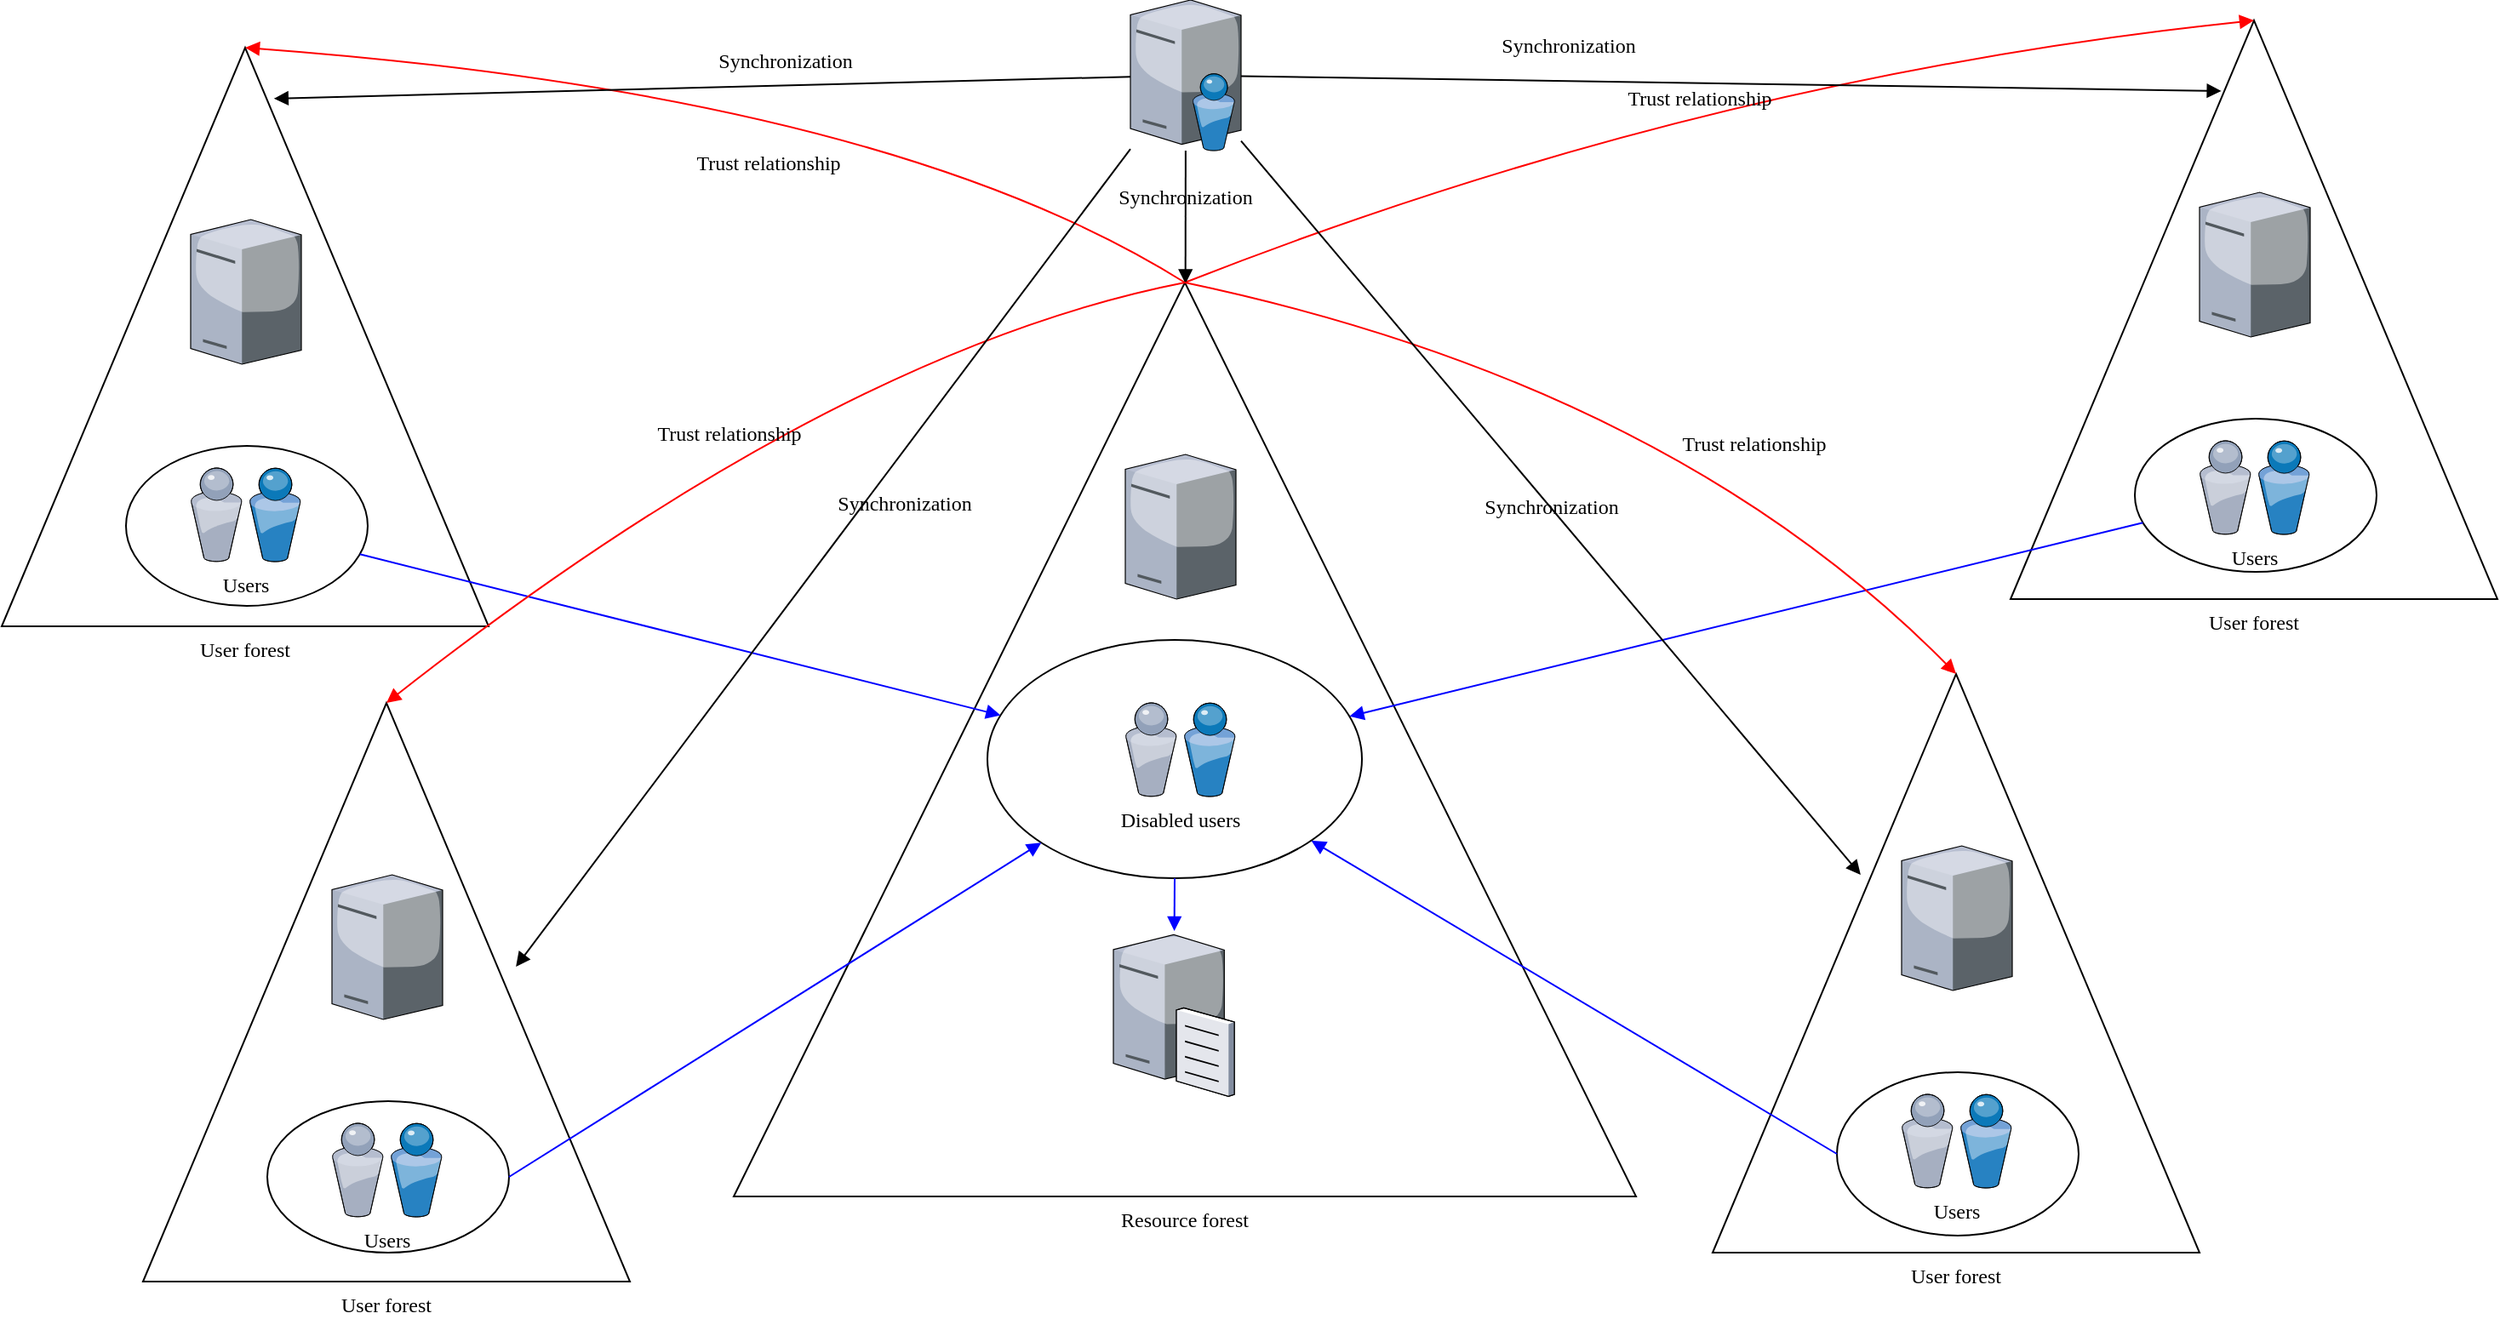 <mxfile version="14.2.9" type="github" pages="3">
  <diagram name="Page-1" id="822b0af5-4adb-64df-f703-e8dfc1f81529">
    <mxGraphModel dx="966" dy="540" grid="1" gridSize="10" guides="1" tooltips="1" connect="1" arrows="1" fold="1" page="1" pageScale="1" pageWidth="1100" pageHeight="850" background="#ffffff" math="0" shadow="0">
      <root>
        <mxCell id="0" />
        <mxCell id="1" parent="0" />
        <mxCell id="7d933b09d9755ecc-14" value="Resource forest" style="triangle;whiteSpace=wrap;html=1;rounded=0;shadow=0;comic=0;strokeWidth=1;fontFamily=Verdana;direction=north;labelPosition=center;verticalLabelPosition=bottom;align=center;verticalAlign=top;" parent="1" vertex="1">
          <mxGeometry x="830" y="230" width="530" height="537" as="geometry" />
        </mxCell>
        <mxCell id="7d933b09d9755ecc-12" value="User forest" style="triangle;whiteSpace=wrap;html=1;rounded=0;shadow=0;comic=0;strokeWidth=1;fontFamily=Verdana;direction=north;labelPosition=center;verticalLabelPosition=bottom;align=center;verticalAlign=top;" parent="1" vertex="1">
          <mxGeometry x="400" y="92" width="286" height="340" as="geometry" />
        </mxCell>
        <mxCell id="7d933b09d9755ecc-13" value="" style="ellipse;whiteSpace=wrap;html=1;rounded=0;shadow=0;comic=0;strokeWidth=1;fontFamily=Verdana;" parent="1" vertex="1">
          <mxGeometry x="473" y="326" width="142" height="94" as="geometry" />
        </mxCell>
        <mxCell id="7d933b09d9755ecc-4" value="" style="verticalLabelPosition=bottom;aspect=fixed;html=1;verticalAlign=top;strokeColor=none;shape=mxgraph.citrix.directory_server;rounded=0;shadow=0;comic=0;fontFamily=Verdana;" parent="1" vertex="1">
          <mxGeometry x="1063" y="64" width="65" height="88.5" as="geometry" />
        </mxCell>
        <mxCell id="7d933b09d9755ecc-5" value="" style="verticalLabelPosition=bottom;aspect=fixed;html=1;verticalAlign=top;strokeColor=none;shape=mxgraph.citrix.file_server;rounded=0;shadow=0;comic=0;fontFamily=Verdana;" parent="1" vertex="1">
          <mxGeometry x="1053" y="611" width="71" height="97" as="geometry" />
        </mxCell>
        <mxCell id="7d933b09d9755ecc-6" value="Users" style="verticalLabelPosition=bottom;aspect=fixed;html=1;verticalAlign=top;strokeColor=none;shape=mxgraph.citrix.users;rounded=0;shadow=0;comic=0;fontFamily=Verdana;" parent="1" vertex="1">
          <mxGeometry x="511" y="339" width="64.5" height="55" as="geometry" />
        </mxCell>
        <mxCell id="7d933b09d9755ecc-9" value="" style="verticalLabelPosition=bottom;aspect=fixed;html=1;verticalAlign=top;strokeColor=none;shape=mxgraph.citrix.tower_server;rounded=0;shadow=0;comic=0;fontFamily=Verdana;" parent="1" vertex="1">
          <mxGeometry x="511" y="193" width="65" height="85" as="geometry" />
        </mxCell>
        <mxCell id="7d933b09d9755ecc-15" value="" style="ellipse;whiteSpace=wrap;html=1;rounded=0;shadow=0;comic=0;strokeWidth=1;fontFamily=Verdana;" parent="1" vertex="1">
          <mxGeometry x="979" y="440" width="220" height="140" as="geometry" />
        </mxCell>
        <mxCell id="7d933b09d9755ecc-16" value="Disabled users" style="verticalLabelPosition=bottom;aspect=fixed;html=1;verticalAlign=top;strokeColor=none;shape=mxgraph.citrix.users;rounded=0;shadow=0;comic=0;fontFamily=Verdana;" parent="1" vertex="1">
          <mxGeometry x="1060" y="477" width="64.5" height="55" as="geometry" />
        </mxCell>
        <mxCell id="7d933b09d9755ecc-17" value="" style="verticalLabelPosition=bottom;aspect=fixed;html=1;verticalAlign=top;strokeColor=none;shape=mxgraph.citrix.tower_server;rounded=0;shadow=0;comic=0;fontFamily=Verdana;" parent="1" vertex="1">
          <mxGeometry x="1060" y="331" width="65" height="85" as="geometry" />
        </mxCell>
        <mxCell id="7d933b09d9755ecc-18" value="User forest" style="triangle;whiteSpace=wrap;html=1;rounded=0;shadow=0;comic=0;strokeWidth=1;fontFamily=Verdana;direction=north;labelPosition=center;verticalLabelPosition=bottom;align=center;verticalAlign=top;" parent="1" vertex="1">
          <mxGeometry x="1580" y="76" width="286" height="340" as="geometry" />
        </mxCell>
        <mxCell id="7d933b09d9755ecc-19" value="" style="ellipse;whiteSpace=wrap;html=1;rounded=0;shadow=0;comic=0;strokeWidth=1;fontFamily=Verdana;" parent="1" vertex="1">
          <mxGeometry x="1653" y="310" width="142" height="90" as="geometry" />
        </mxCell>
        <mxCell id="7d933b09d9755ecc-20" value="Users" style="verticalLabelPosition=bottom;aspect=fixed;html=1;verticalAlign=top;strokeColor=none;shape=mxgraph.citrix.users;rounded=0;shadow=0;comic=0;fontFamily=Verdana;" parent="1" vertex="1">
          <mxGeometry x="1691" y="323" width="64.5" height="55" as="geometry" />
        </mxCell>
        <mxCell id="7d933b09d9755ecc-21" value="" style="verticalLabelPosition=bottom;aspect=fixed;html=1;verticalAlign=top;strokeColor=none;shape=mxgraph.citrix.tower_server;rounded=0;shadow=0;comic=0;fontFamily=Verdana;" parent="1" vertex="1">
          <mxGeometry x="1691" y="177" width="65" height="85" as="geometry" />
        </mxCell>
        <mxCell id="7d933b09d9755ecc-22" style="rounded=0;html=1;labelBackgroundColor=none;startArrow=none;startFill=0;endArrow=block;endFill=1;strokeColor=#0000FF;strokeWidth=1;fontFamily=Verdana;fontSize=12" parent="1" source="7d933b09d9755ecc-19" target="7d933b09d9755ecc-15" edge="1">
          <mxGeometry relative="1" as="geometry" />
        </mxCell>
        <mxCell id="7d933b09d9755ecc-23" style="rounded=0;html=1;labelBackgroundColor=none;startArrow=none;startFill=0;endArrow=block;endFill=1;strokeColor=#0000FF;strokeWidth=1;fontFamily=Verdana;fontSize=12" parent="1" source="7d933b09d9755ecc-13" target="7d933b09d9755ecc-15" edge="1">
          <mxGeometry relative="1" as="geometry" />
        </mxCell>
        <mxCell id="7d933b09d9755ecc-24" style="edgeStyle=none;rounded=0;html=1;exitX=0.5;exitY=1;labelBackgroundColor=none;startArrow=none;startFill=0;endArrow=block;endFill=1;strokeColor=#0000FF;strokeWidth=1;fontFamily=Verdana;fontSize=12;fontColor=#000000;" parent="1" source="7d933b09d9755ecc-15" target="7d933b09d9755ecc-5" edge="1">
          <mxGeometry relative="1" as="geometry" />
        </mxCell>
        <mxCell id="7d933b09d9755ecc-25" value="Trust relationship" style="html=1;labelBackgroundColor=none;startArrow=none;startFill=0;endArrow=block;endFill=1;strokeColor=#FF0000;strokeWidth=1;fontFamily=Verdana;fontSize=12;entryX=1;entryY=0.5;curved=1;" parent="1" target="7d933b09d9755ecc-18" edge="1">
          <mxGeometry x="-0.017" y="-10" relative="1" as="geometry">
            <mxPoint x="1095" y="230" as="sourcePoint" />
            <mxPoint x="1530" y="240" as="targetPoint" />
            <Array as="points">
              <mxPoint x="1400" y="110" />
            </Array>
            <mxPoint as="offset" />
          </mxGeometry>
        </mxCell>
        <mxCell id="7d933b09d9755ecc-26" value="Trust relationship" style="html=1;entryX=1;entryY=0.5;labelBackgroundColor=none;startArrow=none;startFill=0;endArrow=block;endFill=1;strokeColor=#FF0000;strokeWidth=1;fontFamily=Verdana;fontSize=12;curved=1;" parent="1" target="7d933b09d9755ecc-12" edge="1">
          <mxGeometry x="-0.064" y="45" relative="1" as="geometry">
            <mxPoint x="1095" y="230" as="sourcePoint" />
            <Array as="points">
              <mxPoint x="920" y="120" />
            </Array>
            <mxPoint as="offset" />
          </mxGeometry>
        </mxCell>
        <mxCell id="7d933b09d9755ecc-27" value="Synchronization" style="rounded=0;html=1;entryX=0.878;entryY=0.433;entryPerimeter=0;labelBackgroundColor=none;startArrow=none;startFill=0;endArrow=block;endFill=1;strokeWidth=1;fontFamily=Verdana;fontSize=12" parent="1" source="7d933b09d9755ecc-4" target="7d933b09d9755ecc-18" edge="1">
          <mxGeometry x="-0.335" y="21" relative="1" as="geometry">
            <mxPoint as="offset" />
          </mxGeometry>
        </mxCell>
        <mxCell id="7d933b09d9755ecc-28" value="Synchronization" style="edgeStyle=none;rounded=0;html=1;labelBackgroundColor=none;startArrow=none;startFill=0;endArrow=block;endFill=1;strokeWidth=1;fontFamily=Verdana;fontSize=12" parent="1" source="7d933b09d9755ecc-4" target="7d933b09d9755ecc-14" edge="1">
          <mxGeometry x="-0.297" relative="1" as="geometry">
            <mxPoint as="offset" />
          </mxGeometry>
        </mxCell>
        <mxCell id="7d933b09d9755ecc-29" value="Synchronization" style="edgeStyle=none;rounded=0;html=1;entryX=0.912;entryY=0.559;entryPerimeter=0;labelBackgroundColor=none;startArrow=none;startFill=0;endArrow=block;endFill=1;strokeWidth=1;fontFamily=Verdana;fontSize=12" parent="1" source="7d933b09d9755ecc-4" target="7d933b09d9755ecc-12" edge="1">
          <mxGeometry x="-0.195" y="-14" relative="1" as="geometry">
            <mxPoint as="offset" />
          </mxGeometry>
        </mxCell>
        <mxCell id="7d933b09d9755ecc-31" value="User forest" style="triangle;whiteSpace=wrap;html=1;rounded=0;shadow=0;comic=0;strokeWidth=1;fontFamily=Verdana;direction=north;labelPosition=center;verticalLabelPosition=bottom;align=center;verticalAlign=top;" parent="1" vertex="1">
          <mxGeometry x="483" y="477" width="286" height="340" as="geometry" />
        </mxCell>
        <mxCell id="7d933b09d9755ecc-32" value="" style="ellipse;whiteSpace=wrap;html=1;rounded=0;shadow=0;comic=0;strokeWidth=1;fontFamily=Verdana;" parent="1" vertex="1">
          <mxGeometry x="556" y="711" width="142" height="89" as="geometry" />
        </mxCell>
        <mxCell id="7d933b09d9755ecc-33" value="Users" style="verticalLabelPosition=bottom;aspect=fixed;html=1;verticalAlign=top;strokeColor=none;shape=mxgraph.citrix.users;rounded=0;shadow=0;comic=0;fontFamily=Verdana;" parent="1" vertex="1">
          <mxGeometry x="594" y="724" width="64.5" height="55" as="geometry" />
        </mxCell>
        <mxCell id="7d933b09d9755ecc-34" value="" style="verticalLabelPosition=bottom;aspect=fixed;html=1;verticalAlign=top;strokeColor=none;shape=mxgraph.citrix.tower_server;rounded=0;shadow=0;comic=0;fontFamily=Verdana;" parent="1" vertex="1">
          <mxGeometry x="594" y="578" width="65" height="85" as="geometry" />
        </mxCell>
        <mxCell id="7d933b09d9755ecc-35" value="User forest" style="triangle;whiteSpace=wrap;html=1;rounded=0;shadow=0;comic=0;strokeWidth=1;fontFamily=Verdana;direction=north;labelPosition=center;verticalLabelPosition=bottom;align=center;verticalAlign=top;" parent="1" vertex="1">
          <mxGeometry x="1405" y="460" width="286" height="340" as="geometry" />
        </mxCell>
        <mxCell id="7d933b09d9755ecc-36" value="" style="ellipse;whiteSpace=wrap;html=1;rounded=0;shadow=0;comic=0;strokeWidth=1;fontFamily=Verdana;" parent="1" vertex="1">
          <mxGeometry x="1478" y="694" width="142" height="96" as="geometry" />
        </mxCell>
        <mxCell id="7d933b09d9755ecc-37" value="Users" style="verticalLabelPosition=bottom;aspect=fixed;html=1;verticalAlign=top;strokeColor=none;shape=mxgraph.citrix.users;rounded=0;shadow=0;comic=0;fontFamily=Verdana;" parent="1" vertex="1">
          <mxGeometry x="1516" y="707" width="64.5" height="55" as="geometry" />
        </mxCell>
        <mxCell id="7d933b09d9755ecc-38" value="" style="verticalLabelPosition=bottom;aspect=fixed;html=1;verticalAlign=top;strokeColor=none;shape=mxgraph.citrix.tower_server;rounded=0;shadow=0;comic=0;fontFamily=Verdana;" parent="1" vertex="1">
          <mxGeometry x="1516" y="561" width="65" height="85" as="geometry" />
        </mxCell>
        <mxCell id="7d933b09d9755ecc-39" style="edgeStyle=none;rounded=0;html=1;exitX=1;exitY=0.5;labelBackgroundColor=none;startFill=0;endArrow=block;endFill=1;strokeColor=#0000FF;strokeWidth=1;fontFamily=Verdana;fontSize=12;" parent="1" source="7d933b09d9755ecc-32" target="7d933b09d9755ecc-15" edge="1">
          <mxGeometry relative="1" as="geometry" />
        </mxCell>
        <mxCell id="7d933b09d9755ecc-40" style="edgeStyle=none;rounded=0;html=1;exitX=0;exitY=0.5;labelBackgroundColor=none;startFill=0;endArrow=block;endFill=1;strokeColor=#0000FF;strokeWidth=1;fontFamily=Verdana;fontSize=12;" parent="1" source="7d933b09d9755ecc-36" target="7d933b09d9755ecc-15" edge="1">
          <mxGeometry relative="1" as="geometry" />
        </mxCell>
        <mxCell id="7d933b09d9755ecc-41" value="Trust relationship" style="html=1;exitX=1;exitY=0.5;labelBackgroundColor=none;startFill=0;endArrow=block;endFill=1;strokeColor=#FF0000;strokeWidth=1;fontFamily=Verdana;fontSize=12;entryX=1;entryY=0.5;curved=1;" parent="1" source="7d933b09d9755ecc-14" target="7d933b09d9755ecc-31" edge="1">
          <mxGeometry x="0.062" relative="1" as="geometry">
            <mxPoint x="660" y="490" as="targetPoint" />
            <Array as="points">
              <mxPoint x="890" y="270" />
            </Array>
            <mxPoint as="offset" />
          </mxGeometry>
        </mxCell>
        <mxCell id="7d933b09d9755ecc-42" value="Trust relationship" style="html=1;exitX=1;exitY=0.5;entryX=1;entryY=0.5;labelBackgroundColor=none;startFill=0;endArrow=block;endFill=1;strokeColor=#FF0000;strokeWidth=1;fontFamily=Verdana;fontSize=12;curved=1;" parent="1" source="7d933b09d9755ecc-14" target="7d933b09d9755ecc-35" edge="1">
          <mxGeometry x="0.323" y="10" relative="1" as="geometry">
            <Array as="points">
              <mxPoint x="1380" y="290" />
            </Array>
            <mxPoint as="offset" />
          </mxGeometry>
        </mxCell>
        <mxCell id="7d933b09d9755ecc-43" value="Synchronization" style="edgeStyle=none;rounded=0;html=1;entryX=0.653;entryY=0.304;entryPerimeter=0;labelBackgroundColor=none;startFill=0;endArrow=block;endFill=1;strokeWidth=1;fontFamily=Verdana;fontSize=12;" parent="1" source="7d933b09d9755ecc-4" target="7d933b09d9755ecc-35" edge="1">
          <mxGeometry relative="1" as="geometry" />
        </mxCell>
        <mxCell id="7d933b09d9755ecc-44" value="Synchronization" style="edgeStyle=none;rounded=0;html=1;entryX=0.544;entryY=0.766;entryPerimeter=0;labelBackgroundColor=none;startFill=0;endArrow=block;endFill=1;strokeWidth=1;fontFamily=Verdana;fontSize=12;" parent="1" source="7d933b09d9755ecc-4" target="7d933b09d9755ecc-31" edge="1">
          <mxGeometry x="-0.18" y="19" relative="1" as="geometry">
            <mxPoint as="offset" />
          </mxGeometry>
        </mxCell>
      </root>
    </mxGraphModel>
  </diagram>
  <diagram id="QAb2rs209SS3XoCZNffH" name="Page-2">
    <mxGraphModel dx="966" dy="540" grid="1" gridSize="10" guides="1" tooltips="1" connect="1" arrows="1" fold="1" page="1" pageScale="1" pageWidth="827" pageHeight="1169" math="1" shadow="0">
      <root>
        <mxCell id="NK96kK6ZexJCDKCEKkFz-0" />
        <mxCell id="NK96kK6ZexJCDKCEKkFz-1" parent="NK96kK6ZexJCDKCEKkFz-0" />
        <mxCell id="NK96kK6ZexJCDKCEKkFz-2" value="" style="shape=document;whiteSpace=wrap;html=1;boundedLbl=1;" parent="NK96kK6ZexJCDKCEKkFz-1" vertex="1">
          <mxGeometry x="290" y="850" width="120" height="80" as="geometry" />
        </mxCell>
        <mxCell id="NK96kK6ZexJCDKCEKkFz-3" value="" style="shape=document;whiteSpace=wrap;html=1;boundedLbl=1;" parent="NK96kK6ZexJCDKCEKkFz-1" vertex="1">
          <mxGeometry x="290" y="850" width="120" height="80" as="geometry" />
        </mxCell>
        <mxCell id="NK96kK6ZexJCDKCEKkFz-4" value="" style="shape=document;whiteSpace=wrap;html=1;boundedLbl=1;" parent="NK96kK6ZexJCDKCEKkFz-1" vertex="1">
          <mxGeometry x="290" y="850" width="120" height="80" as="geometry" />
        </mxCell>
        <mxCell id="NK96kK6ZexJCDKCEKkFz-5" value="" style="shape=document;whiteSpace=wrap;html=1;boundedLbl=1;fillColor=#dae8fc;strokeColor=#6c8ebf;" parent="NK96kK6ZexJCDKCEKkFz-1" vertex="1">
          <mxGeometry x="290" y="850" width="120" height="80" as="geometry" />
        </mxCell>
        <mxCell id="NK96kK6ZexJCDKCEKkFz-6" value="" style="shape=document;whiteSpace=wrap;html=1;boundedLbl=1;" parent="NK96kK6ZexJCDKCEKkFz-1" vertex="1">
          <mxGeometry x="290" y="850" width="120" height="80" as="geometry" />
        </mxCell>
        <mxCell id="NK96kK6ZexJCDKCEKkFz-7" value="" style="shape=document;whiteSpace=wrap;html=1;boundedLbl=1;fillColor=#dae8fc;strokeColor=#6c8ebf;" parent="NK96kK6ZexJCDKCEKkFz-1" vertex="1">
          <mxGeometry x="290" y="850" width="120" height="80" as="geometry" />
        </mxCell>
        <mxCell id="NK96kK6ZexJCDKCEKkFz-8" value="" style="shape=document;whiteSpace=wrap;html=1;boundedLbl=1;fillColor=#dae8fc;strokeColor=#6c8ebf;" parent="NK96kK6ZexJCDKCEKkFz-1" vertex="1">
          <mxGeometry x="280" y="860" width="120" height="80" as="geometry" />
        </mxCell>
        <mxCell id="NK96kK6ZexJCDKCEKkFz-9" value="" style="shape=document;whiteSpace=wrap;html=1;boundedLbl=1;fillColor=#dae8fc;strokeColor=#6c8ebf;" parent="NK96kK6ZexJCDKCEKkFz-1" vertex="1">
          <mxGeometry x="270" y="870" width="120" height="80" as="geometry" />
        </mxCell>
        <mxCell id="NK96kK6ZexJCDKCEKkFz-10" value="&lt;b&gt;&lt;font style=&quot;font-size: 8px&quot;&gt;&lt;font&gt;Input&lt;/font&gt;&amp;nbsp;&lt;font&gt;Do&lt;/font&gt;&lt;font&gt;cument:&lt;/font&gt;&lt;/font&gt;&lt;/b&gt;" style="text;html=1;resizable=0;autosize=1;align=center;verticalAlign=middle;points=[];fillColor=none;strokeColor=none;" parent="NK96kK6ZexJCDKCEKkFz-1" vertex="1">
          <mxGeometry x="265" y="870" width="110" height="20" as="geometry" />
        </mxCell>
        <mxCell id="sT_bOk5FC5yaoyQuoM4E-109" style="edgeStyle=orthogonalEdgeStyle;rounded=0;orthogonalLoop=1;jettySize=auto;html=1;" parent="NK96kK6ZexJCDKCEKkFz-1" source="NK96kK6ZexJCDKCEKkFz-21" edge="1">
          <mxGeometry relative="1" as="geometry">
            <mxPoint x="568" y="830" as="targetPoint" />
          </mxGeometry>
        </mxCell>
        <mxCell id="NK96kK6ZexJCDKCEKkFz-21" value="" style="shape=document;whiteSpace=wrap;html=1;boundedLbl=1;fillColor=#ffe6cc;strokeColor=#d79b00;" parent="NK96kK6ZexJCDKCEKkFz-1" vertex="1">
          <mxGeometry x="508" y="850" width="120" height="30" as="geometry" />
        </mxCell>
        <mxCell id="NK96kK6ZexJCDKCEKkFz-22" value="" style="shape=document;whiteSpace=wrap;html=1;boundedLbl=1;fillColor=#ffe6cc;strokeColor=#d79b00;" parent="NK96kK6ZexJCDKCEKkFz-1" vertex="1">
          <mxGeometry x="518" y="860" width="120" height="30" as="geometry" />
        </mxCell>
        <mxCell id="NK96kK6ZexJCDKCEKkFz-23" value="" style="shape=document;whiteSpace=wrap;html=1;boundedLbl=1;fillColor=#ffe6cc;strokeColor=#d79b00;" parent="NK96kK6ZexJCDKCEKkFz-1" vertex="1">
          <mxGeometry x="528" y="870" width="120" height="50" as="geometry" />
        </mxCell>
        <mxCell id="NK96kK6ZexJCDKCEKkFz-24" value="&lt;font style=&quot;font-size: 12px&quot;&gt;&lt;b&gt;Target Summary:&lt;/b&gt;&lt;/font&gt;" style="text;html=1;resizable=0;autosize=1;align=left;verticalAlign=middle;points=[];fillColor=none;strokeColor=none;" parent="NK96kK6ZexJCDKCEKkFz-1" vertex="1">
          <mxGeometry x="533" y="870" width="110" height="20" as="geometry" />
        </mxCell>
        <mxCell id="NK96kK6ZexJCDKCEKkFz-57" style="edgeStyle=orthogonalEdgeStyle;orthogonalLoop=1;jettySize=auto;html=1;entryX=1;entryY=0.6;entryDx=0;entryDy=0;entryPerimeter=0;" parent="NK96kK6ZexJCDKCEKkFz-1" source="NK96kK6ZexJCDKCEKkFz-33" edge="1">
          <mxGeometry relative="1" as="geometry">
            <Array as="points">
              <mxPoint x="589" y="1050" />
            </Array>
            <mxPoint x="340" y="1050" as="targetPoint" />
          </mxGeometry>
        </mxCell>
        <mxCell id="NK96kK6ZexJCDKCEKkFz-33" value="" style="shape=document;whiteSpace=wrap;html=1;boundedLbl=1;size=0.333;fillColor=#ffe6cc;strokeColor=#d79b00;" parent="NK96kK6ZexJCDKCEKkFz-1" vertex="1">
          <mxGeometry x="508" y="1015" width="161" height="30" as="geometry" />
        </mxCell>
        <mxCell id="NK96kK6ZexJCDKCEKkFz-37" value="" style="shape=document;whiteSpace=wrap;html=1;boundedLbl=1;size=0.333;fillColor=#ffe6cc;strokeColor=#d79b00;" parent="NK96kK6ZexJCDKCEKkFz-1" vertex="1">
          <mxGeometry x="518" y="1025" width="161" height="30" as="geometry" />
        </mxCell>
        <mxCell id="NK96kK6ZexJCDKCEKkFz-38" value="" style="shape=document;whiteSpace=wrap;html=1;boundedLbl=1;size=0.182;fillColor=#ffe6cc;strokeColor=#d79b00;" parent="NK96kK6ZexJCDKCEKkFz-1" vertex="1">
          <mxGeometry x="528" y="1035" width="161" height="45" as="geometry" />
        </mxCell>
        <mxCell id="NK96kK6ZexJCDKCEKkFz-39" value="&lt;b&gt;&lt;font style=&quot;font-size: 12px&quot;&gt;Candidate Summary:&lt;/font&gt;&lt;/b&gt;" style="text;html=1;resizable=0;autosize=1;align=left;verticalAlign=middle;points=[];fillColor=none;strokeColor=none;" parent="NK96kK6ZexJCDKCEKkFz-1" vertex="1">
          <mxGeometry x="528" y="1035" width="140" height="20" as="geometry" />
        </mxCell>
        <mxCell id="NK96kK6ZexJCDKCEKkFz-73" style="edgeStyle=orthogonalEdgeStyle;orthogonalLoop=1;jettySize=auto;html=1;entryX=0.347;entryY=0.94;entryDx=0;entryDy=0;entryPerimeter=0;" parent="NK96kK6ZexJCDKCEKkFz-1" edge="1">
          <mxGeometry relative="1" as="geometry">
            <mxPoint x="237.65" y="1067.4" as="sourcePoint" />
            <mxPoint x="142.35" y="935.0" as="targetPoint" />
          </mxGeometry>
        </mxCell>
        <mxCell id="NK96kK6ZexJCDKCEKkFz-42" value="" style="ellipse;whiteSpace=wrap;html=1;aspect=fixed;fillColor=#f5f5f5;strokeColor=#666666;gradientColor=#b3b3b3;" parent="NK96kK6ZexJCDKCEKkFz-1" vertex="1">
          <mxGeometry x="270" y="1000" width="20" height="20" as="geometry" />
        </mxCell>
        <mxCell id="NK96kK6ZexJCDKCEKkFz-50" value="" style="ellipse;whiteSpace=wrap;html=1;aspect=fixed;fillColor=#f5f5f5;strokeColor=#666666;gradientColor=#b3b3b3;" parent="NK96kK6ZexJCDKCEKkFz-1" vertex="1">
          <mxGeometry x="260" y="1030" width="20" height="20" as="geometry" />
        </mxCell>
        <mxCell id="NK96kK6ZexJCDKCEKkFz-55" value="" style="ellipse;whiteSpace=wrap;html=1;aspect=fixed;fillColor=#f5f5f5;strokeColor=#666666;gradientColor=#b3b3b3;" parent="NK96kK6ZexJCDKCEKkFz-1" vertex="1">
          <mxGeometry x="270" y="1060" width="20" height="20" as="geometry" />
        </mxCell>
        <mxCell id="NK96kK6ZexJCDKCEKkFz-61" value="" style="endArrow=none;html=1;" parent="NK96kK6ZexJCDKCEKkFz-1" edge="1">
          <mxGeometry width="50" height="50" relative="1" as="geometry">
            <mxPoint x="480" y="1050" as="sourcePoint" />
            <mxPoint x="480" y="880" as="targetPoint" />
          </mxGeometry>
        </mxCell>
        <mxCell id="NK96kK6ZexJCDKCEKkFz-96" style="edgeStyle=orthogonalEdgeStyle;sketch=0;orthogonalLoop=1;jettySize=auto;html=1;" parent="NK96kK6ZexJCDKCEKkFz-1" edge="1">
          <mxGeometry relative="1" as="geometry">
            <mxPoint x="140" y="830" as="targetPoint" />
            <mxPoint x="139.5" y="870" as="sourcePoint" />
            <Array as="points">
              <mxPoint x="140" y="840" />
              <mxPoint x="140" y="840" />
            </Array>
          </mxGeometry>
        </mxCell>
        <mxCell id="NK96kK6ZexJCDKCEKkFz-74" value="" style="endArrow=none;html=1;" parent="NK96kK6ZexJCDKCEKkFz-1" source="NK96kK6ZexJCDKCEKkFz-24" edge="1">
          <mxGeometry width="50" height="50" relative="1" as="geometry">
            <mxPoint x="450" y="970" as="sourcePoint" />
            <mxPoint x="480" y="880" as="targetPoint" />
          </mxGeometry>
        </mxCell>
        <mxCell id="NK96kK6ZexJCDKCEKkFz-79" value="&lt;b&gt;&lt;font style=&quot;font-size: 14px&quot;&gt;Template&lt;/font&gt;&lt;/b&gt;" style="text;html=1;resizable=0;autosize=1;align=center;verticalAlign=middle;points=[];fillColor=none;strokeColor=none;" parent="NK96kK6ZexJCDKCEKkFz-1" vertex="1">
          <mxGeometry x="150" y="1015" width="80" height="20" as="geometry" />
        </mxCell>
        <mxCell id="NK96kK6ZexJCDKCEKkFz-82" value="" style="endArrow=classic;html=1;" parent="NK96kK6ZexJCDKCEKkFz-1" edge="1">
          <mxGeometry width="50" height="50" relative="1" as="geometry">
            <mxPoint x="480" y="990" as="sourcePoint" />
            <mxPoint x="480" y="1040" as="targetPoint" />
          </mxGeometry>
        </mxCell>
        <mxCell id="NK96kK6ZexJCDKCEKkFz-99" value="&lt;b&gt;Summarization Layer&lt;/b&gt;" style="whiteSpace=wrap;html=1;sketch=0;fillColor=#dae8fc;strokeColor=#6c8ebf;" parent="NK96kK6ZexJCDKCEKkFz-1" vertex="1">
          <mxGeometry x="447.25" y="560" width="232.75" height="40" as="geometry" />
        </mxCell>
        <mxCell id="NK96kK6ZexJCDKCEKkFz-107" value="&lt;font style=&quot;font-size: 12px&quot; color=&quot;#3333ff&quot;&gt;&lt;b&gt;Data Construction&lt;/b&gt;&lt;/font&gt;" style="text;html=1;resizable=0;autosize=1;align=center;verticalAlign=middle;points=[];fillColor=none;strokeColor=none;dashed=1;sketch=0;" parent="NK96kK6ZexJCDKCEKkFz-1" vertex="1">
          <mxGeometry x="60" y="1100" width="120" height="20" as="geometry" />
        </mxCell>
        <mxCell id="NK96kK6ZexJCDKCEKkFz-122" style="edgeStyle=orthogonalEdgeStyle;sketch=0;orthogonalLoop=1;jettySize=auto;html=1;exitX=1;exitY=0.5;exitDx=0;exitDy=0;" parent="NK96kK6ZexJCDKCEKkFz-1" edge="1">
          <mxGeometry relative="1" as="geometry">
            <mxPoint x="528.75" y="410" as="sourcePoint" />
            <mxPoint x="553.75" y="410" as="targetPoint" />
          </mxGeometry>
        </mxCell>
        <mxCell id="NK96kK6ZexJCDKCEKkFz-125" style="edgeStyle=orthogonalEdgeStyle;sketch=0;orthogonalLoop=1;jettySize=auto;html=1;exitX=1;exitY=0.5;exitDx=0;exitDy=0;entryX=0;entryY=0.5;entryDx=0;entryDy=0;" parent="NK96kK6ZexJCDKCEKkFz-1" edge="1">
          <mxGeometry relative="1" as="geometry">
            <mxPoint x="583.75" y="410" as="sourcePoint" />
            <mxPoint x="608.75" y="410" as="targetPoint" />
          </mxGeometry>
        </mxCell>
        <mxCell id="NK96kK6ZexJCDKCEKkFz-127" value="&lt;b&gt;attorney&lt;/b&gt;" style="text;html=1;resizable=0;autosize=1;align=center;verticalAlign=middle;points=[];fillColor=none;strokeColor=none;sketch=0;" parent="NK96kK6ZexJCDKCEKkFz-1" vertex="1">
          <mxGeometry x="500.75" y="440" width="60" height="20" as="geometry" />
        </mxCell>
        <mxCell id="NK96kK6ZexJCDKCEKkFz-128" value="&lt;b&gt;&amp;nbsp;general&lt;/b&gt;" style="text;html=1;resizable=0;autosize=1;align=center;verticalAlign=middle;points=[];fillColor=none;strokeColor=none;sketch=0;" parent="NK96kK6ZexJCDKCEKkFz-1" vertex="1">
          <mxGeometry x="556.38" y="440" width="60" height="20" as="geometry" />
        </mxCell>
        <mxCell id="NK96kK6ZexJCDKCEKkFz-138" value="&lt;b&gt;&lt;font style=&quot;font-size: 18px&quot;&gt;...&lt;/font&gt;&lt;/b&gt;" style="text;html=1;resizable=0;autosize=1;align=center;verticalAlign=middle;points=[];fillColor=none;strokeColor=none;sketch=0;" parent="NK96kK6ZexJCDKCEKkFz-1" vertex="1">
          <mxGeometry x="624.5" y="400" width="30" height="20" as="geometry" />
        </mxCell>
        <mxCell id="NK96kK6ZexJCDKCEKkFz-153" value="&lt;b&gt;question answering Layer&lt;/b&gt;" style="whiteSpace=wrap;html=1;sketch=0;fillColor=#dae8fc;strokeColor=#6c8ebf;" parent="NK96kK6ZexJCDKCEKkFz-1" vertex="1">
          <mxGeometry x="74.25" y="560" width="265.75" height="40" as="geometry" />
        </mxCell>
        <mxCell id="sT_bOk5FC5yaoyQuoM4E-137" style="edgeStyle=orthogonalEdgeStyle;rounded=0;orthogonalLoop=1;jettySize=auto;html=1;entryX=0;entryY=0.5;entryDx=0;entryDy=0;dashed=1;" parent="NK96kK6ZexJCDKCEKkFz-1" source="NK96kK6ZexJCDKCEKkFz-167" target="sT_bOk5FC5yaoyQuoM4E-122" edge="1">
          <mxGeometry relative="1" as="geometry">
            <Array as="points">
              <mxPoint x="489.5" y="450" />
              <mxPoint x="489.5" y="410" />
            </Array>
          </mxGeometry>
        </mxCell>
        <mxCell id="NK96kK6ZexJCDKCEKkFz-167" value="&lt;b&gt;bos&lt;/b&gt;" style="text;html=1;resizable=0;autosize=1;align=center;verticalAlign=middle;points=[];fillColor=none;strokeColor=none;rounded=0;" parent="NK96kK6ZexJCDKCEKkFz-1" vertex="1">
          <mxGeometry x="464" y="440" width="40" height="20" as="geometry" />
        </mxCell>
        <mxCell id="NK96kK6ZexJCDKCEKkFz-182" value="" style="endArrow=classic;html=1;" parent="NK96kK6ZexJCDKCEKkFz-1" edge="1">
          <mxGeometry width="50" height="50" relative="1" as="geometry">
            <mxPoint x="202" y="499.5" as="sourcePoint" />
            <mxPoint x="202" y="460.5" as="targetPoint" />
          </mxGeometry>
        </mxCell>
        <mxCell id="NK96kK6ZexJCDKCEKkFz-185" value="" style="endArrow=classic;html=1;" parent="NK96kK6ZexJCDKCEKkFz-1" edge="1">
          <mxGeometry width="50" height="50" relative="1" as="geometry">
            <mxPoint x="257" y="499" as="sourcePoint" />
            <mxPoint x="257" y="460" as="targetPoint" />
          </mxGeometry>
        </mxCell>
        <mxCell id="NK96kK6ZexJCDKCEKkFz-186" value="&lt;b&gt;Answer start&lt;/b&gt;" style="text;html=1;resizable=0;autosize=1;align=center;verticalAlign=middle;points=[];fillColor=none;strokeColor=none;rounded=0;" parent="NK96kK6ZexJCDKCEKkFz-1" vertex="1">
          <mxGeometry x="113.75" y="470" width="90" height="20" as="geometry" />
        </mxCell>
        <mxCell id="NK96kK6ZexJCDKCEKkFz-187" value="&lt;b&gt;Answer end&lt;/b&gt;" style="text;html=1;resizable=0;autosize=1;align=center;verticalAlign=middle;points=[];fillColor=none;strokeColor=none;rounded=0;" parent="NK96kK6ZexJCDKCEKkFz-1" vertex="1">
          <mxGeometry x="256.75" y="470" width="80" height="20" as="geometry" />
        </mxCell>
        <mxCell id="NK96kK6ZexJCDKCEKkFz-191" value="&lt;b&gt;Eric&lt;/b&gt;" style="text;html=1;resizable=0;autosize=1;align=center;verticalAlign=middle;points=[];fillColor=none;strokeColor=none;rounded=0;" parent="NK96kK6ZexJCDKCEKkFz-1" vertex="1">
          <mxGeometry x="188.25" y="440" width="40" height="20" as="geometry" />
        </mxCell>
        <mxCell id="NK96kK6ZexJCDKCEKkFz-192" value="&lt;b&gt;Holder&lt;/b&gt;" style="text;html=1;resizable=0;autosize=1;align=center;verticalAlign=middle;points=[];fillColor=none;strokeColor=none;rounded=0;" parent="NK96kK6ZexJCDKCEKkFz-1" vertex="1">
          <mxGeometry x="220.75" y="440" width="50" height="20" as="geometry" />
        </mxCell>
        <mxCell id="NK96kK6ZexJCDKCEKkFz-193" value="&lt;b&gt;c&#39;&lt;/b&gt;" style="text;html=1;resizable=0;autosize=1;align=center;verticalAlign=middle;points=[];fillColor=none;strokeColor=none;rounded=0;" parent="NK96kK6ZexJCDKCEKkFz-1" vertex="1">
          <mxGeometry x="270.75" y="440" width="30" height="20" as="geometry" />
        </mxCell>
        <mxCell id="NK96kK6ZexJCDKCEKkFz-195" value="&lt;b&gt;c&lt;/b&gt;" style="text;html=1;resizable=0;autosize=1;align=center;verticalAlign=middle;points=[];fillColor=none;strokeColor=none;rounded=0;" parent="NK96kK6ZexJCDKCEKkFz-1" vertex="1">
          <mxGeometry x="160.75" y="440" width="20" height="20" as="geometry" />
        </mxCell>
        <mxCell id="NK96kK6ZexJCDKCEKkFz-200" value="&lt;b&gt;&lt;font color=&quot;#3333ff&quot;&gt;Q&amp;amp;A Module&lt;/font&gt;&lt;/b&gt;" style="text;html=1;resizable=0;autosize=1;align=center;verticalAlign=middle;points=[];fillColor=none;strokeColor=none;rounded=0;dashed=1;" parent="NK96kK6ZexJCDKCEKkFz-1" vertex="1">
          <mxGeometry x="62" y="380" width="90" height="20" as="geometry" />
        </mxCell>
        <mxCell id="NK96kK6ZexJCDKCEKkFz-206" value="" style="endArrow=classic;html=1;entryX=0.5;entryY=0.44;entryDx=0;entryDy=0;entryPerimeter=0;exitX=0.5;exitY=0.56;exitDx=0;exitDy=0;exitPerimeter=0;" parent="NK96kK6ZexJCDKCEKkFz-1" edge="1">
          <mxGeometry width="50" height="50" relative="1" as="geometry">
            <mxPoint x="553.68" y="500" as="sourcePoint" />
            <mxPoint x="553.68" y="470" as="targetPoint" />
          </mxGeometry>
        </mxCell>
        <mxCell id="NK96kK6ZexJCDKCEKkFz-207" value="" style="rounded=0;whiteSpace=wrap;html=1;fillColor=#b0e3e6;strokeColor=#0e8088;" parent="NK96kK6ZexJCDKCEKkFz-1" vertex="1">
          <mxGeometry x="212.5" y="250" width="12.5" height="50" as="geometry" />
        </mxCell>
        <mxCell id="NK96kK6ZexJCDKCEKkFz-209" value="" style="rounded=0;whiteSpace=wrap;html=1;fillColor=#b0e3e6;strokeColor=#0e8088;" parent="NK96kK6ZexJCDKCEKkFz-1" vertex="1">
          <mxGeometry x="177.5" y="250" width="12.5" height="50" as="geometry" />
        </mxCell>
        <mxCell id="NK96kK6ZexJCDKCEKkFz-210" value="" style="rounded=0;whiteSpace=wrap;html=1;fillColor=#b0e3e6;strokeColor=#0e8088;" parent="NK96kK6ZexJCDKCEKkFz-1" vertex="1">
          <mxGeometry x="247.5" y="250" width="12.5" height="50" as="geometry" />
        </mxCell>
        <mxCell id="NK96kK6ZexJCDKCEKkFz-211" value="" style="rounded=0;whiteSpace=wrap;html=1;fillColor=#b0e3e6;strokeColor=#0e8088;" parent="NK96kK6ZexJCDKCEKkFz-1" vertex="1">
          <mxGeometry x="287.5" y="250" width="12.5" height="50" as="geometry" />
        </mxCell>
        <mxCell id="NK96kK6ZexJCDKCEKkFz-217" value="" style="rounded=0;whiteSpace=wrap;html=1;fillColor=#b0e3e6;strokeColor=#0e8088;" parent="NK96kK6ZexJCDKCEKkFz-1" vertex="1">
          <mxGeometry x="550.75" y="250" width="12.5" height="50" as="geometry" />
        </mxCell>
        <mxCell id="NK96kK6ZexJCDKCEKkFz-218" value="" style="rounded=0;whiteSpace=wrap;html=1;fillColor=#b0e3e6;strokeColor=#0e8088;" parent="NK96kK6ZexJCDKCEKkFz-1" vertex="1">
          <mxGeometry x="603" y="250" width="12.5" height="50" as="geometry" />
        </mxCell>
        <mxCell id="NK96kK6ZexJCDKCEKkFz-219" value="" style="rounded=0;whiteSpace=wrap;html=1;fillColor=#b0e3e6;strokeColor=#0e8088;" parent="NK96kK6ZexJCDKCEKkFz-1" vertex="1">
          <mxGeometry x="500.5" y="250" width="12.5" height="50" as="geometry" />
        </mxCell>
        <mxCell id="NK96kK6ZexJCDKCEKkFz-231" style="edgeStyle=orthogonalEdgeStyle;rounded=1;orthogonalLoop=1;jettySize=auto;html=1;exitX=0.25;exitY=0;exitDx=0;exitDy=0;entryX=0.5;entryY=0;entryDx=0;entryDy=0;" parent="NK96kK6ZexJCDKCEKkFz-1" source="NK96kK6ZexJCDKCEKkFz-220" target="NK96kK6ZexJCDKCEKkFz-209" edge="1">
          <mxGeometry relative="1" as="geometry" />
        </mxCell>
        <mxCell id="NK96kK6ZexJCDKCEKkFz-232" style="edgeStyle=orthogonalEdgeStyle;rounded=1;orthogonalLoop=1;jettySize=auto;html=1;exitX=0.25;exitY=0;exitDx=0;exitDy=0;entryX=0.5;entryY=0;entryDx=0;entryDy=0;" parent="NK96kK6ZexJCDKCEKkFz-1" source="NK96kK6ZexJCDKCEKkFz-220" target="NK96kK6ZexJCDKCEKkFz-207" edge="1">
          <mxGeometry relative="1" as="geometry" />
        </mxCell>
        <mxCell id="NK96kK6ZexJCDKCEKkFz-233" style="edgeStyle=orthogonalEdgeStyle;rounded=1;orthogonalLoop=1;jettySize=auto;html=1;exitX=0.25;exitY=0;exitDx=0;exitDy=0;entryX=0.5;entryY=0;entryDx=0;entryDy=0;" parent="NK96kK6ZexJCDKCEKkFz-1" source="NK96kK6ZexJCDKCEKkFz-220" target="NK96kK6ZexJCDKCEKkFz-210" edge="1">
          <mxGeometry relative="1" as="geometry" />
        </mxCell>
        <mxCell id="NK96kK6ZexJCDKCEKkFz-234" style="edgeStyle=orthogonalEdgeStyle;rounded=1;orthogonalLoop=1;jettySize=auto;html=1;exitX=0.25;exitY=0;exitDx=0;exitDy=0;entryX=0.5;entryY=0;entryDx=0;entryDy=0;" parent="NK96kK6ZexJCDKCEKkFz-1" source="NK96kK6ZexJCDKCEKkFz-220" target="NK96kK6ZexJCDKCEKkFz-211" edge="1">
          <mxGeometry relative="1" as="geometry" />
        </mxCell>
        <mxCell id="NK96kK6ZexJCDKCEKkFz-220" value="" style="rounded=0;whiteSpace=wrap;html=1;fillColor=#b0e3e6;strokeColor=#0e8088;" parent="NK96kK6ZexJCDKCEKkFz-1" vertex="1">
          <mxGeometry x="352.5" y="210" width="92" height="10" as="geometry" />
        </mxCell>
        <mxCell id="NK96kK6ZexJCDKCEKkFz-221" value="&lt;b&gt;answer span representations&lt;/b&gt;" style="text;html=1;resizable=0;autosize=1;align=center;verticalAlign=middle;points=[];fillColor=none;strokeColor=none;rounded=0;" parent="NK96kK6ZexJCDKCEKkFz-1" vertex="1">
          <mxGeometry x="152.5" y="310" width="180" height="20" as="geometry" />
        </mxCell>
        <mxCell id="NK96kK6ZexJCDKCEKkFz-235" value="&lt;b&gt;Summarized summary vector&lt;/b&gt;" style="text;html=1;resizable=0;autosize=1;align=center;verticalAlign=middle;points=[];fillColor=none;strokeColor=none;rounded=0;" parent="NK96kK6ZexJCDKCEKkFz-1" vertex="1">
          <mxGeometry x="450.5" y="205" width="180" height="20" as="geometry" />
        </mxCell>
        <mxCell id="NK96kK6ZexJCDKCEKkFz-237" value="&lt;b&gt;summary representations&lt;/b&gt;" style="text;html=1;resizable=0;autosize=1;align=center;verticalAlign=middle;points=[];fillColor=none;strokeColor=none;rounded=0;" parent="NK96kK6ZexJCDKCEKkFz-1" vertex="1">
          <mxGeometry x="484.75" y="310" width="160" height="20" as="geometry" />
        </mxCell>
        <mxCell id="NK96kK6ZexJCDKCEKkFz-239" style="edgeStyle=orthogonalEdgeStyle;rounded=1;orthogonalLoop=1;jettySize=auto;html=1;entryX=0.637;entryY=1.276;entryDx=0;entryDy=0;entryPerimeter=0;" parent="NK96kK6ZexJCDKCEKkFz-1" source="NK96kK6ZexJCDKCEKkFz-238" target="NK96kK6ZexJCDKCEKkFz-220" edge="1">
          <mxGeometry relative="1" as="geometry" />
        </mxCell>
        <mxCell id="NK96kK6ZexJCDKCEKkFz-238" value="" style="rounded=0;whiteSpace=wrap;html=1;fillColor=none;dashed=1;" parent="NK96kK6ZexJCDKCEKkFz-1" vertex="1">
          <mxGeometry x="482.5" y="240" width="160" height="90" as="geometry" />
        </mxCell>
        <mxCell id="NK96kK6ZexJCDKCEKkFz-240" value="" style="rounded=0;whiteSpace=wrap;html=1;dashed=1;fillColor=none;" parent="NK96kK6ZexJCDKCEKkFz-1" vertex="1">
          <mxGeometry x="152.5" y="240" width="180" height="90" as="geometry" />
        </mxCell>
        <mxCell id="NK96kK6ZexJCDKCEKkFz-241" value="" style="rounded=0;whiteSpace=wrap;html=1;dashed=1;fillColor=none;" parent="NK96kK6ZexJCDKCEKkFz-1" vertex="1">
          <mxGeometry x="337.5" y="200" width="305" height="30" as="geometry" />
        </mxCell>
        <mxCell id="NK96kK6ZexJCDKCEKkFz-243" value="" style="rounded=0;whiteSpace=wrap;html=1;dashed=1;fillColor=none;" parent="NK96kK6ZexJCDKCEKkFz-1" vertex="1">
          <mxGeometry x="60" y="140" width="650" height="200" as="geometry" />
        </mxCell>
        <mxCell id="NK96kK6ZexJCDKCEKkFz-244" value="&lt;b&gt;&lt;font color=&quot;#3333ff&quot;&gt;Span-Summary InfoMax&lt;/font&gt;&lt;/b&gt;" style="text;html=1;resizable=0;autosize=1;align=center;verticalAlign=middle;points=[];fillColor=none;strokeColor=none;rounded=0;dashed=1;" parent="NK96kK6ZexJCDKCEKkFz-1" vertex="1">
          <mxGeometry x="65.75" y="150" width="150" height="20" as="geometry" />
        </mxCell>
        <mxCell id="NK96kK6ZexJCDKCEKkFz-255" value="&lt;font style=&quot;font-size: 14px&quot;&gt;&lt;b&gt;OpenIE&lt;/b&gt;&lt;/font&gt;" style="text;html=1;resizable=0;autosize=1;align=center;verticalAlign=middle;points=[];fillColor=none;strokeColor=none;rounded=0;" parent="NK96kK6ZexJCDKCEKkFz-1" vertex="1">
          <mxGeometry x="388" y="1055" width="60" height="20" as="geometry" />
        </mxCell>
        <mxCell id="NK96kK6ZexJCDKCEKkFz-258" value="" style="endArrow=classic;html=1;entryX=0.846;entryY=0.6;entryDx=0;entryDy=0;entryPerimeter=0;exitX=0.694;exitY=0.787;exitDx=0;exitDy=0;exitPerimeter=0;" parent="NK96kK6ZexJCDKCEKkFz-1" source="NK96kK6ZexJCDKCEKkFz-23" edge="1">
          <mxGeometry width="50" height="50" relative="1" as="geometry">
            <mxPoint x="610" y="920" as="sourcePoint" />
            <mxPoint x="609.9" y="1020" as="targetPoint" />
            <Array as="points" />
          </mxGeometry>
        </mxCell>
        <mxCell id="NK96kK6ZexJCDKCEKkFz-259" value="" style="endArrow=none;html=1;" parent="NK96kK6ZexJCDKCEKkFz-1" edge="1">
          <mxGeometry width="50" height="50" relative="1" as="geometry">
            <mxPoint x="390" y="930" as="sourcePoint" />
            <mxPoint x="600.5" y="930" as="targetPoint" />
          </mxGeometry>
        </mxCell>
        <mxCell id="NK96kK6ZexJCDKCEKkFz-260" value="" style="endArrow=classic;html=1;" parent="NK96kK6ZexJCDKCEKkFz-1" edge="1">
          <mxGeometry width="50" height="50" relative="1" as="geometry">
            <mxPoint x="573" y="930" as="sourcePoint" />
            <mxPoint x="610" y="930" as="targetPoint" />
          </mxGeometry>
        </mxCell>
        <mxCell id="NK96kK6ZexJCDKCEKkFz-261" value="&lt;b&gt;&lt;font style=&quot;font-size: 14px&quot;&gt;Greedy Seach&lt;/font&gt;&lt;/b&gt;" style="text;html=1;resizable=0;autosize=1;align=center;verticalAlign=middle;points=[];fillColor=none;strokeColor=none;rounded=0;opacity=50;" parent="NK96kK6ZexJCDKCEKkFz-1" vertex="1">
          <mxGeometry x="600.5" y="980" width="110" height="20" as="geometry" />
        </mxCell>
        <mxCell id="NK96kK6ZexJCDKCEKkFz-262" value="&lt;div style=&quot;text-align: left&quot;&gt;&lt;font style=&quot;font-size: 14px&quot;&gt;&lt;b&gt;&lt;font color=&quot;#202124&quot;&gt;Relational T&lt;/font&gt;riples&lt;/b&gt;&lt;/font&gt;&lt;/div&gt;" style="text;html=1;resizable=0;autosize=1;align=center;verticalAlign=middle;points=[];fillColor=none;strokeColor=none;rounded=0;" parent="NK96kK6ZexJCDKCEKkFz-1" vertex="1">
          <mxGeometry x="232.5" y="1100" width="130" height="20" as="geometry" />
        </mxCell>
        <mxCell id="sT_bOk5FC5yaoyQuoM4E-0" value="Regardless of whether&lt;br&gt;prostitution is legal or&lt;br&gt;tolerated ..." style="text;html=1;resizable=0;autosize=1;align=left;verticalAlign=middle;points=[];fillColor=none;strokeColor=none;rounded=0;" parent="NK96kK6ZexJCDKCEKkFz-1" vertex="1">
          <mxGeometry x="270" y="885" width="140" height="50" as="geometry" />
        </mxCell>
        <mxCell id="sT_bOk5FC5yaoyQuoM4E-3" value="Attorney General &lt;br&gt;Holder..." style="text;html=1;resizable=0;autosize=1;align=left;verticalAlign=middle;points=[];fillColor=none;strokeColor=none;rounded=0;" parent="NK96kK6ZexJCDKCEKkFz-1" vertex="1">
          <mxGeometry x="538" y="885" width="110" height="30" as="geometry" />
        </mxCell>
        <mxCell id="sT_bOk5FC5yaoyQuoM4E-6" value="That was the message &lt;br&gt;Friday..." style="text;html=1;resizable=0;autosize=1;align=left;verticalAlign=middle;points=[];fillColor=none;strokeColor=none;rounded=0;" parent="NK96kK6ZexJCDKCEKkFz-1" vertex="1">
          <mxGeometry x="533" y="1050" width="140" height="30" as="geometry" />
        </mxCell>
        <mxCell id="sT_bOk5FC5yaoyQuoM4E-9" value="" style="ellipse;whiteSpace=wrap;html=1;aspect=fixed;fillColor=none;" parent="NK96kK6ZexJCDKCEKkFz-1" vertex="1">
          <mxGeometry x="250" y="992.5" width="95" height="95" as="geometry" />
        </mxCell>
        <mxCell id="sT_bOk5FC5yaoyQuoM4E-10" value="&lt;span style=&quot;color: rgb(0, 0, 0); font-family: helvetica; font-size: 12px; font-style: normal; font-weight: 400; letter-spacing: normal; text-align: left; text-indent: 0px; text-transform: none; word-spacing: 0px; background-color: rgb(248, 249, 250); display: inline; float: none;&quot;&gt;Eric Holder&lt;span&gt;&amp;nbsp;&lt;/span&gt;&lt;/span&gt;" style="text;whiteSpace=wrap;html=1;" parent="NK96kK6ZexJCDKCEKkFz-1" vertex="1">
          <mxGeometry x="295" y="995" width="70" height="30" as="geometry" />
        </mxCell>
        <mxCell id="sT_bOk5FC5yaoyQuoM4E-11" value="&lt;span style=&quot;color: rgb(0, 0, 0); font-family: helvetica; font-size: 12px; font-style: normal; font-weight: 400; letter-spacing: normal; text-align: left; text-indent: 0px; text-transform: none; word-spacing: 0px; background-color: rgb(248, 249, 250); display: inline; float: none;&quot;&gt;&lt;span&gt;&amp;nbsp;&lt;/span&gt;is from&lt;span&gt;&amp;nbsp;&lt;/span&gt;&lt;/span&gt;" style="text;whiteSpace=wrap;html=1;" parent="NK96kK6ZexJCDKCEKkFz-1" vertex="1">
          <mxGeometry x="287.5" y="1025" width="80" height="30" as="geometry" />
        </mxCell>
        <mxCell id="sT_bOk5FC5yaoyQuoM4E-12" value="&lt;span style=&quot;color: rgb(0, 0, 0); font-family: helvetica; font-size: 12px; font-style: normal; font-weight: 400; letter-spacing: normal; text-align: left; text-indent: 0px; text-transform: none; word-spacing: 0px; background-color: rgb(248, 249, 250); display: inline; float: none;&quot;&gt;Attorney General&lt;/span&gt;" style="text;whiteSpace=wrap;html=1;" parent="NK96kK6ZexJCDKCEKkFz-1" vertex="1">
          <mxGeometry x="290" y="1057.5" width="120" height="30" as="geometry" />
        </mxCell>
        <mxCell id="sT_bOk5FC5yaoyQuoM4E-25" value="" style="rounded=0;whiteSpace=wrap;html=1;fillColor=#dae8fc;strokeColor=#6c8ebf;" parent="NK96kK6ZexJCDKCEKkFz-1" vertex="1">
          <mxGeometry x="80" y="850" width="120" height="60" as="geometry" />
        </mxCell>
        <mxCell id="sT_bOk5FC5yaoyQuoM4E-26" value="" style="rounded=0;whiteSpace=wrap;html=1;fillColor=#dae8fc;strokeColor=#6c8ebf;" parent="NK96kK6ZexJCDKCEKkFz-1" vertex="1">
          <mxGeometry x="90" y="860" width="120" height="60" as="geometry" />
        </mxCell>
        <mxCell id="sT_bOk5FC5yaoyQuoM4E-27" value="&lt;span&gt;&lt;b&gt;Query:&lt;/b&gt;&lt;br&gt;Who is from&lt;/span&gt;&lt;br&gt;&lt;span&gt;&amp;nbsp;Attorney General ?&lt;/span&gt;" style="rounded=0;whiteSpace=wrap;html=1;fillColor=#dae8fc;strokeColor=#6c8ebf;align=left;" parent="NK96kK6ZexJCDKCEKkFz-1" vertex="1">
          <mxGeometry x="100" y="870" width="120" height="60" as="geometry" />
        </mxCell>
        <mxCell id="sT_bOk5FC5yaoyQuoM4E-30" value="&lt;font style=&quot;font-size: 6px&quot;&gt;bos&amp;nbsp; &amp;nbsp;q1&amp;nbsp; &amp;nbsp; &amp;nbsp;...&amp;nbsp; &amp;nbsp; &amp;nbsp; qn&amp;nbsp; &amp;nbsp;sep&amp;nbsp; bos&amp;nbsp; d1&amp;nbsp; &amp;nbsp; ...&amp;nbsp; &amp;nbsp; dm&amp;nbsp; eos&amp;nbsp;&amp;nbsp;&lt;/font&gt;" style="text;html=1;align=left;verticalAlign=middle;resizable=0;points=[];autosize=1;" parent="NK96kK6ZexJCDKCEKkFz-1" vertex="1">
          <mxGeometry x="72" y="810" width="280" height="20" as="geometry" />
        </mxCell>
        <mxCell id="sT_bOk5FC5yaoyQuoM4E-35" value="Multi-Head Attention" style="rounded=1;whiteSpace=wrap;html=1;fillColor=#fff2cc;strokeColor=#d6b656;" parent="NK96kK6ZexJCDKCEKkFz-1" vertex="1">
          <mxGeometry x="121.62" y="740" width="157.88" height="20" as="geometry" />
        </mxCell>
        <mxCell id="sT_bOk5FC5yaoyQuoM4E-36" value="Add &amp;amp; Norm" style="rounded=1;whiteSpace=wrap;html=1;fillColor=#f5f5f5;strokeColor=#666666;fontColor=#333333;" parent="NK96kK6ZexJCDKCEKkFz-1" vertex="1">
          <mxGeometry x="121.5" y="710" width="158" height="20" as="geometry" />
        </mxCell>
        <mxCell id="sT_bOk5FC5yaoyQuoM4E-38" value="Feed Forward" style="rounded=1;whiteSpace=wrap;html=1;fillColor=#fff2cc;strokeColor=#d6b656;" parent="NK96kK6ZexJCDKCEKkFz-1" vertex="1">
          <mxGeometry x="119.5" y="680" width="160" height="20" as="geometry" />
        </mxCell>
        <mxCell id="sT_bOk5FC5yaoyQuoM4E-39" value="Add &amp;amp; Norm" style="rounded=1;whiteSpace=wrap;html=1;fillColor=#f5f5f5;strokeColor=#666666;fontColor=#333333;" parent="NK96kK6ZexJCDKCEKkFz-1" vertex="1">
          <mxGeometry x="119.5" y="650" width="160" height="20" as="geometry" />
        </mxCell>
        <mxCell id="sT_bOk5FC5yaoyQuoM4E-72" style="edgeStyle=orthogonalEdgeStyle;rounded=0;orthogonalLoop=1;jettySize=auto;html=1;exitX=0.5;exitY=0;exitDx=0;exitDy=0;entryX=0.057;entryY=1.001;entryDx=0;entryDy=0;entryPerimeter=0;" parent="NK96kK6ZexJCDKCEKkFz-1" source="sT_bOk5FC5yaoyQuoM4E-41" edge="1">
          <mxGeometry relative="1" as="geometry">
            <mxPoint x="85.39" y="770.13" as="targetPoint" />
          </mxGeometry>
        </mxCell>
        <mxCell id="sT_bOk5FC5yaoyQuoM4E-41" value="" style="rounded=1;whiteSpace=wrap;html=1;fillColor=#dae8fc;strokeColor=#6c8ebf;" parent="NK96kK6ZexJCDKCEKkFz-1" vertex="1">
          <mxGeometry x="76" y="790" width="18" height="20" as="geometry" />
        </mxCell>
        <mxCell id="sT_bOk5FC5yaoyQuoM4E-54" value="" style="rounded=1;whiteSpace=wrap;html=1;fillColor=#dae8fc;strokeColor=#6c8ebf;arcSize=0;" parent="NK96kK6ZexJCDKCEKkFz-1" vertex="1">
          <mxGeometry x="104" y="790" width="18" height="20" as="geometry" />
        </mxCell>
        <mxCell id="sT_bOk5FC5yaoyQuoM4E-55" value="" style="rounded=1;whiteSpace=wrap;html=1;fillColor=#dae8fc;strokeColor=#6c8ebf;" parent="NK96kK6ZexJCDKCEKkFz-1" vertex="1">
          <mxGeometry x="134" y="790" width="18" height="20" as="geometry" />
        </mxCell>
        <mxCell id="sT_bOk5FC5yaoyQuoM4E-56" value="" style="rounded=1;whiteSpace=wrap;html=1;fillColor=#dae8fc;strokeColor=#6c8ebf;" parent="NK96kK6ZexJCDKCEKkFz-1" vertex="1">
          <mxGeometry x="160" y="790" width="18" height="20" as="geometry" />
        </mxCell>
        <mxCell id="sT_bOk5FC5yaoyQuoM4E-57" value="" style="rounded=1;whiteSpace=wrap;html=1;fillColor=#dae8fc;strokeColor=#6c8ebf;" parent="NK96kK6ZexJCDKCEKkFz-1" vertex="1">
          <mxGeometry x="186" y="790" width="18" height="20" as="geometry" />
        </mxCell>
        <mxCell id="sT_bOk5FC5yaoyQuoM4E-58" value="" style="rounded=1;whiteSpace=wrap;html=1;fillColor=#dae8fc;strokeColor=#6c8ebf;arcSize=0;" parent="NK96kK6ZexJCDKCEKkFz-1" vertex="1">
          <mxGeometry x="211" y="790" width="18" height="20" as="geometry" />
        </mxCell>
        <mxCell id="sT_bOk5FC5yaoyQuoM4E-59" value="" style="rounded=1;whiteSpace=wrap;html=1;fillColor=#dae8fc;strokeColor=#6c8ebf;" parent="NK96kK6ZexJCDKCEKkFz-1" vertex="1">
          <mxGeometry x="236" y="790" width="18" height="20" as="geometry" />
        </mxCell>
        <mxCell id="sT_bOk5FC5yaoyQuoM4E-60" value="" style="rounded=1;whiteSpace=wrap;html=1;fillColor=#dae8fc;strokeColor=#6c8ebf;" parent="NK96kK6ZexJCDKCEKkFz-1" vertex="1">
          <mxGeometry x="264" y="790" width="18" height="20" as="geometry" />
        </mxCell>
        <mxCell id="sT_bOk5FC5yaoyQuoM4E-61" value="" style="rounded=1;whiteSpace=wrap;html=1;fillColor=#dae8fc;strokeColor=#6c8ebf;" parent="NK96kK6ZexJCDKCEKkFz-1" vertex="1">
          <mxGeometry x="288.12" y="790" width="18" height="20" as="geometry" />
        </mxCell>
        <mxCell id="sT_bOk5FC5yaoyQuoM4E-62" value="" style="rounded=1;whiteSpace=wrap;html=1;fillColor=#dae8fc;strokeColor=#6c8ebf;" parent="NK96kK6ZexJCDKCEKkFz-1" vertex="1">
          <mxGeometry x="314" y="790" width="18" height="20" as="geometry" />
        </mxCell>
        <mxCell id="sT_bOk5FC5yaoyQuoM4E-65" style="edgeStyle=orthogonalEdgeStyle;sketch=0;orthogonalLoop=1;jettySize=auto;html=1;" parent="NK96kK6ZexJCDKCEKkFz-1" edge="1">
          <mxGeometry relative="1" as="geometry">
            <mxPoint x="327" y="830" as="targetPoint" />
            <mxPoint x="327" y="850" as="sourcePoint" />
            <Array as="points">
              <mxPoint x="327" y="840" />
              <mxPoint x="327" y="840" />
            </Array>
          </mxGeometry>
        </mxCell>
        <mxCell id="sT_bOk5FC5yaoyQuoM4E-73" style="edgeStyle=orthogonalEdgeStyle;rounded=0;orthogonalLoop=1;jettySize=auto;html=1;exitX=0.5;exitY=0;exitDx=0;exitDy=0;entryX=0.057;entryY=1.001;entryDx=0;entryDy=0;entryPerimeter=0;" parent="NK96kK6ZexJCDKCEKkFz-1" edge="1">
          <mxGeometry relative="1" as="geometry">
            <mxPoint x="112.5" y="790" as="sourcePoint" />
            <mxPoint x="112.89" y="770.13" as="targetPoint" />
          </mxGeometry>
        </mxCell>
        <mxCell id="sT_bOk5FC5yaoyQuoM4E-74" style="edgeStyle=orthogonalEdgeStyle;rounded=0;orthogonalLoop=1;jettySize=auto;html=1;exitX=0.5;exitY=0;exitDx=0;exitDy=0;entryX=0.057;entryY=1.001;entryDx=0;entryDy=0;entryPerimeter=0;" parent="NK96kK6ZexJCDKCEKkFz-1" edge="1">
          <mxGeometry relative="1" as="geometry">
            <mxPoint x="140" y="790" as="sourcePoint" />
            <mxPoint x="140.39" y="770.13" as="targetPoint" />
          </mxGeometry>
        </mxCell>
        <mxCell id="sT_bOk5FC5yaoyQuoM4E-75" style="edgeStyle=orthogonalEdgeStyle;rounded=0;orthogonalLoop=1;jettySize=auto;html=1;exitX=0.5;exitY=0;exitDx=0;exitDy=0;entryX=0.057;entryY=1.001;entryDx=0;entryDy=0;entryPerimeter=0;" parent="NK96kK6ZexJCDKCEKkFz-1" edge="1">
          <mxGeometry relative="1" as="geometry">
            <mxPoint x="168.5" y="789.87" as="sourcePoint" />
            <mxPoint x="168.89" y="770.0" as="targetPoint" />
          </mxGeometry>
        </mxCell>
        <mxCell id="sT_bOk5FC5yaoyQuoM4E-76" style="edgeStyle=orthogonalEdgeStyle;rounded=0;orthogonalLoop=1;jettySize=auto;html=1;exitX=0.5;exitY=0;exitDx=0;exitDy=0;entryX=0.057;entryY=1.001;entryDx=0;entryDy=0;entryPerimeter=0;" parent="NK96kK6ZexJCDKCEKkFz-1" edge="1">
          <mxGeometry relative="1" as="geometry">
            <mxPoint x="194.5" y="790" as="sourcePoint" />
            <mxPoint x="194.89" y="770.13" as="targetPoint" />
          </mxGeometry>
        </mxCell>
        <mxCell id="sT_bOk5FC5yaoyQuoM4E-77" style="edgeStyle=orthogonalEdgeStyle;rounded=0;orthogonalLoop=1;jettySize=auto;html=1;exitX=0.5;exitY=0;exitDx=0;exitDy=0;entryX=0.057;entryY=1.001;entryDx=0;entryDy=0;entryPerimeter=0;" parent="NK96kK6ZexJCDKCEKkFz-1" edge="1">
          <mxGeometry relative="1" as="geometry">
            <mxPoint x="219.5" y="790" as="sourcePoint" />
            <mxPoint x="219.89" y="770.13" as="targetPoint" />
          </mxGeometry>
        </mxCell>
        <mxCell id="sT_bOk5FC5yaoyQuoM4E-78" style="edgeStyle=orthogonalEdgeStyle;rounded=0;orthogonalLoop=1;jettySize=auto;html=1;exitX=0.5;exitY=0;exitDx=0;exitDy=0;entryX=0.057;entryY=1.001;entryDx=0;entryDy=0;entryPerimeter=0;" parent="NK96kK6ZexJCDKCEKkFz-1" edge="1">
          <mxGeometry relative="1" as="geometry">
            <mxPoint x="244.5" y="790" as="sourcePoint" />
            <mxPoint x="244.89" y="770.13" as="targetPoint" />
          </mxGeometry>
        </mxCell>
        <mxCell id="sT_bOk5FC5yaoyQuoM4E-79" style="edgeStyle=orthogonalEdgeStyle;rounded=0;orthogonalLoop=1;jettySize=auto;html=1;exitX=0.5;exitY=0;exitDx=0;exitDy=0;entryX=0.057;entryY=1.001;entryDx=0;entryDy=0;entryPerimeter=0;" parent="NK96kK6ZexJCDKCEKkFz-1" edge="1">
          <mxGeometry relative="1" as="geometry">
            <mxPoint x="271" y="790" as="sourcePoint" />
            <mxPoint x="271.39" y="770.13" as="targetPoint" />
          </mxGeometry>
        </mxCell>
        <mxCell id="sT_bOk5FC5yaoyQuoM4E-80" style="edgeStyle=orthogonalEdgeStyle;rounded=0;orthogonalLoop=1;jettySize=auto;html=1;exitX=0.5;exitY=0;exitDx=0;exitDy=0;entryX=0.057;entryY=1.001;entryDx=0;entryDy=0;entryPerimeter=0;" parent="NK96kK6ZexJCDKCEKkFz-1" edge="1">
          <mxGeometry relative="1" as="geometry">
            <mxPoint x="296.62" y="790" as="sourcePoint" />
            <mxPoint x="297.01" y="770.13" as="targetPoint" />
          </mxGeometry>
        </mxCell>
        <mxCell id="sT_bOk5FC5yaoyQuoM4E-81" style="edgeStyle=orthogonalEdgeStyle;rounded=0;orthogonalLoop=1;jettySize=auto;html=1;exitX=0.5;exitY=0;exitDx=0;exitDy=0;entryX=0.057;entryY=1.001;entryDx=0;entryDy=0;entryPerimeter=0;" parent="NK96kK6ZexJCDKCEKkFz-1" edge="1">
          <mxGeometry relative="1" as="geometry">
            <mxPoint x="322.5" y="790" as="sourcePoint" />
            <mxPoint x="322.89" y="770.13" as="targetPoint" />
          </mxGeometry>
        </mxCell>
        <mxCell id="sT_bOk5FC5yaoyQuoM4E-113" style="edgeStyle=orthogonalEdgeStyle;rounded=0;orthogonalLoop=1;jettySize=auto;html=1;" parent="NK96kK6ZexJCDKCEKkFz-1" source="sT_bOk5FC5yaoyQuoM4E-82" edge="1">
          <mxGeometry relative="1" as="geometry">
            <mxPoint x="206" y="610" as="targetPoint" />
          </mxGeometry>
        </mxCell>
        <mxCell id="sT_bOk5FC5yaoyQuoM4E-82" value="" style="rounded=1;whiteSpace=wrap;html=1;gradientColor=#ffffff;fillColor=none;strokeColor=#3399FF;" parent="NK96kK6ZexJCDKCEKkFz-1" vertex="1">
          <mxGeometry x="72" y="635" width="268" height="135" as="geometry" />
        </mxCell>
        <mxCell id="sT_bOk5FC5yaoyQuoM4E-83" value="Multi-Head (Mask) Attention" style="rounded=1;whiteSpace=wrap;html=1;fillColor=#fff2cc;strokeColor=#d6b656;" parent="NK96kK6ZexJCDKCEKkFz-1" vertex="1">
          <mxGeometry x="479.25" y="740" width="157.88" height="20" as="geometry" />
        </mxCell>
        <mxCell id="sT_bOk5FC5yaoyQuoM4E-84" value="Add &amp;amp; Norm" style="rounded=1;whiteSpace=wrap;html=1;fillColor=#f5f5f5;strokeColor=#666666;fontColor=#333333;" parent="NK96kK6ZexJCDKCEKkFz-1" vertex="1">
          <mxGeometry x="479.13" y="710" width="158" height="20" as="geometry" />
        </mxCell>
        <mxCell id="sT_bOk5FC5yaoyQuoM4E-85" value="Feed Forward" style="rounded=1;whiteSpace=wrap;html=1;fillColor=#fff2cc;strokeColor=#d6b656;" parent="NK96kK6ZexJCDKCEKkFz-1" vertex="1">
          <mxGeometry x="477.13" y="680" width="160" height="20" as="geometry" />
        </mxCell>
        <mxCell id="sT_bOk5FC5yaoyQuoM4E-86" value="Add &amp;amp; Norm" style="rounded=1;whiteSpace=wrap;html=1;fillColor=#f5f5f5;strokeColor=#666666;fontColor=#333333;" parent="NK96kK6ZexJCDKCEKkFz-1" vertex="1">
          <mxGeometry x="477.13" y="650" width="160" height="20" as="geometry" />
        </mxCell>
        <mxCell id="sT_bOk5FC5yaoyQuoM4E-90" value="" style="rounded=1;whiteSpace=wrap;html=1;fillColor=#dae8fc;strokeColor=#6c8ebf;" parent="NK96kK6ZexJCDKCEKkFz-1" vertex="1">
          <mxGeometry x="491.63" y="790" width="18" height="20" as="geometry" />
        </mxCell>
        <mxCell id="sT_bOk5FC5yaoyQuoM4E-91" value="" style="rounded=1;whiteSpace=wrap;html=1;fillColor=#dae8fc;strokeColor=#6c8ebf;" parent="NK96kK6ZexJCDKCEKkFz-1" vertex="1">
          <mxGeometry x="517.63" y="790" width="18" height="20" as="geometry" />
        </mxCell>
        <mxCell id="sT_bOk5FC5yaoyQuoM4E-92" value="" style="rounded=1;whiteSpace=wrap;html=1;fillColor=#dae8fc;strokeColor=#6c8ebf;" parent="NK96kK6ZexJCDKCEKkFz-1" vertex="1">
          <mxGeometry x="543.63" y="790" width="18" height="20" as="geometry" />
        </mxCell>
        <mxCell id="sT_bOk5FC5yaoyQuoM4E-93" value="" style="rounded=1;whiteSpace=wrap;html=1;fillColor=#dae8fc;strokeColor=#6c8ebf;arcSize=0;" parent="NK96kK6ZexJCDKCEKkFz-1" vertex="1">
          <mxGeometry x="568.63" y="790" width="18" height="20" as="geometry" />
        </mxCell>
        <mxCell id="sT_bOk5FC5yaoyQuoM4E-94" value="" style="rounded=1;whiteSpace=wrap;html=1;fillColor=#dae8fc;strokeColor=#6c8ebf;" parent="NK96kK6ZexJCDKCEKkFz-1" vertex="1">
          <mxGeometry x="593.63" y="790" width="18" height="20" as="geometry" />
        </mxCell>
        <mxCell id="sT_bOk5FC5yaoyQuoM4E-95" value="" style="rounded=1;whiteSpace=wrap;html=1;fillColor=#dae8fc;strokeColor=#6c8ebf;" parent="NK96kK6ZexJCDKCEKkFz-1" vertex="1">
          <mxGeometry x="621.63" y="790" width="18" height="20" as="geometry" />
        </mxCell>
        <mxCell id="sT_bOk5FC5yaoyQuoM4E-99" style="edgeStyle=orthogonalEdgeStyle;rounded=0;orthogonalLoop=1;jettySize=auto;html=1;exitX=0.5;exitY=0;exitDx=0;exitDy=0;entryX=0.057;entryY=1.001;entryDx=0;entryDy=0;entryPerimeter=0;" parent="NK96kK6ZexJCDKCEKkFz-1" edge="1">
          <mxGeometry relative="1" as="geometry">
            <mxPoint x="497.63" y="790" as="sourcePoint" />
            <mxPoint x="498.02" y="770.13" as="targetPoint" />
          </mxGeometry>
        </mxCell>
        <mxCell id="sT_bOk5FC5yaoyQuoM4E-100" style="edgeStyle=orthogonalEdgeStyle;rounded=0;orthogonalLoop=1;jettySize=auto;html=1;exitX=0.5;exitY=0;exitDx=0;exitDy=0;entryX=0.057;entryY=1.001;entryDx=0;entryDy=0;entryPerimeter=0;" parent="NK96kK6ZexJCDKCEKkFz-1" edge="1">
          <mxGeometry relative="1" as="geometry">
            <mxPoint x="526.13" y="789.87" as="sourcePoint" />
            <mxPoint x="526.52" y="770" as="targetPoint" />
          </mxGeometry>
        </mxCell>
        <mxCell id="sT_bOk5FC5yaoyQuoM4E-101" style="edgeStyle=orthogonalEdgeStyle;rounded=0;orthogonalLoop=1;jettySize=auto;html=1;exitX=0.5;exitY=0;exitDx=0;exitDy=0;entryX=0.057;entryY=1.001;entryDx=0;entryDy=0;entryPerimeter=0;" parent="NK96kK6ZexJCDKCEKkFz-1" edge="1">
          <mxGeometry relative="1" as="geometry">
            <mxPoint x="552.13" y="790" as="sourcePoint" />
            <mxPoint x="552.52" y="770.13" as="targetPoint" />
          </mxGeometry>
        </mxCell>
        <mxCell id="sT_bOk5FC5yaoyQuoM4E-102" style="edgeStyle=orthogonalEdgeStyle;rounded=0;orthogonalLoop=1;jettySize=auto;html=1;exitX=0.5;exitY=0;exitDx=0;exitDy=0;entryX=0.057;entryY=1.001;entryDx=0;entryDy=0;entryPerimeter=0;" parent="NK96kK6ZexJCDKCEKkFz-1" edge="1">
          <mxGeometry relative="1" as="geometry">
            <mxPoint x="577.13" y="790" as="sourcePoint" />
            <mxPoint x="577.52" y="770.13" as="targetPoint" />
          </mxGeometry>
        </mxCell>
        <mxCell id="sT_bOk5FC5yaoyQuoM4E-103" style="edgeStyle=orthogonalEdgeStyle;rounded=0;orthogonalLoop=1;jettySize=auto;html=1;exitX=0.5;exitY=0;exitDx=0;exitDy=0;entryX=0.057;entryY=1.001;entryDx=0;entryDy=0;entryPerimeter=0;" parent="NK96kK6ZexJCDKCEKkFz-1" edge="1">
          <mxGeometry relative="1" as="geometry">
            <mxPoint x="602.13" y="790" as="sourcePoint" />
            <mxPoint x="602.52" y="770.13" as="targetPoint" />
          </mxGeometry>
        </mxCell>
        <mxCell id="sT_bOk5FC5yaoyQuoM4E-104" style="edgeStyle=orthogonalEdgeStyle;rounded=0;orthogonalLoop=1;jettySize=auto;html=1;exitX=0.5;exitY=0;exitDx=0;exitDy=0;entryX=0.057;entryY=1.001;entryDx=0;entryDy=0;entryPerimeter=0;" parent="NK96kK6ZexJCDKCEKkFz-1" edge="1">
          <mxGeometry relative="1" as="geometry">
            <mxPoint x="628.63" y="790" as="sourcePoint" />
            <mxPoint x="629.02" y="770.13" as="targetPoint" />
          </mxGeometry>
        </mxCell>
        <mxCell id="sT_bOk5FC5yaoyQuoM4E-108" value="&lt;font style=&quot;font-size: 6px&quot;&gt;bos&amp;nbsp; &amp;nbsp;s1&amp;nbsp; &amp;nbsp;s2&amp;nbsp; &amp;nbsp; ...&amp;nbsp; &amp;nbsp; &amp;nbsp;st&amp;nbsp; &amp;nbsp; &amp;nbsp;sep&amp;nbsp;&amp;nbsp;&lt;/font&gt;" style="text;html=1;align=left;verticalAlign=middle;resizable=0;points=[];autosize=1;" parent="NK96kK6ZexJCDKCEKkFz-1" vertex="1">
          <mxGeometry x="490" y="810" width="170" height="20" as="geometry" />
        </mxCell>
        <mxCell id="sT_bOk5FC5yaoyQuoM4E-114" style="edgeStyle=orthogonalEdgeStyle;rounded=0;orthogonalLoop=1;jettySize=auto;html=1;" parent="NK96kK6ZexJCDKCEKkFz-1" edge="1">
          <mxGeometry relative="1" as="geometry">
            <mxPoint x="561.63" y="610" as="targetPoint" />
            <mxPoint x="561.63" y="635" as="sourcePoint" />
          </mxGeometry>
        </mxCell>
        <mxCell id="sT_bOk5FC5yaoyQuoM4E-116" value="" style="rounded=1;whiteSpace=wrap;html=1;fillColor=#dae8fc;strokeColor=#6c8ebf;" parent="NK96kK6ZexJCDKCEKkFz-1" vertex="1">
          <mxGeometry x="159.75" y="420" width="18" height="20" as="geometry" />
        </mxCell>
        <mxCell id="sT_bOk5FC5yaoyQuoM4E-118" value="" style="rounded=1;whiteSpace=wrap;html=1;fillColor=#dae8fc;strokeColor=#6c8ebf;" parent="NK96kK6ZexJCDKCEKkFz-1" vertex="1">
          <mxGeometry x="197.75" y="420" width="18" height="20" as="geometry" />
        </mxCell>
        <mxCell id="sT_bOk5FC5yaoyQuoM4E-119" value="" style="rounded=1;whiteSpace=wrap;html=1;fillColor=#dae8fc;strokeColor=#6c8ebf;" parent="NK96kK6ZexJCDKCEKkFz-1" vertex="1">
          <mxGeometry x="234.75" y="420" width="18" height="20" as="geometry" />
        </mxCell>
        <mxCell id="sT_bOk5FC5yaoyQuoM4E-120" value="" style="rounded=1;whiteSpace=wrap;html=1;fillColor=#dae8fc;strokeColor=#6c8ebf;" parent="NK96kK6ZexJCDKCEKkFz-1" vertex="1">
          <mxGeometry x="276.75" y="420" width="18" height="20" as="geometry" />
        </mxCell>
        <mxCell id="sT_bOk5FC5yaoyQuoM4E-127" style="edgeStyle=orthogonalEdgeStyle;rounded=0;orthogonalLoop=1;jettySize=auto;html=1;exitX=0.5;exitY=1;exitDx=0;exitDy=0;entryX=0.265;entryY=-0.114;entryDx=0;entryDy=0;entryPerimeter=0;dashed=1;" parent="NK96kK6ZexJCDKCEKkFz-1" source="sT_bOk5FC5yaoyQuoM4E-122" target="NK96kK6ZexJCDKCEKkFz-127" edge="1">
          <mxGeometry relative="1" as="geometry" />
        </mxCell>
        <mxCell id="sT_bOk5FC5yaoyQuoM4E-122" value="" style="rounded=1;whiteSpace=wrap;html=1;fillColor=#dae8fc;strokeColor=#6c8ebf;arcSize=0;" parent="NK96kK6ZexJCDKCEKkFz-1" vertex="1">
          <mxGeometry x="509.5" y="400" width="18" height="20" as="geometry" />
        </mxCell>
        <mxCell id="sT_bOk5FC5yaoyQuoM4E-123" value="" style="rounded=1;whiteSpace=wrap;html=1;fillColor=#dae8fc;strokeColor=#6c8ebf;arcSize=0;" parent="NK96kK6ZexJCDKCEKkFz-1" vertex="1">
          <mxGeometry x="569.63" y="400" width="18" height="20" as="geometry" />
        </mxCell>
        <mxCell id="sT_bOk5FC5yaoyQuoM4E-135" style="edgeStyle=orthogonalEdgeStyle;rounded=0;orthogonalLoop=1;jettySize=auto;html=1;exitX=0.5;exitY=1;exitDx=0;exitDy=0;entryX=0.265;entryY=-0.114;entryDx=0;entryDy=0;entryPerimeter=0;dashed=1;" parent="NK96kK6ZexJCDKCEKkFz-1" edge="1">
          <mxGeometry relative="1" as="geometry">
            <mxPoint x="582.42" y="422.28" as="sourcePoint" />
            <mxPoint x="580.57" y="440" as="targetPoint" />
          </mxGeometry>
        </mxCell>
        <mxCell id="sT_bOk5FC5yaoyQuoM4E-139" value="" style="endArrow=classic;html=1;dashed=1;entryX=0;entryY=1;entryDx=0;entryDy=0;rounded=0;" parent="NK96kK6ZexJCDKCEKkFz-1" target="sT_bOk5FC5yaoyQuoM4E-123" edge="1">
          <mxGeometry width="50" height="50" relative="1" as="geometry">
            <mxPoint x="541.5" y="440" as="sourcePoint" />
            <mxPoint x="451.5" y="470" as="targetPoint" />
            <Array as="points">
              <mxPoint x="541.5" y="430" />
            </Array>
          </mxGeometry>
        </mxCell>
        <mxCell id="sT_bOk5FC5yaoyQuoM4E-140" value="" style="endArrow=classic;html=1;dashed=1;entryX=0;entryY=1;entryDx=0;entryDy=0;rounded=0;" parent="NK96kK6ZexJCDKCEKkFz-1" edge="1">
          <mxGeometry width="50" height="50" relative="1" as="geometry">
            <mxPoint x="596.37" y="440" as="sourcePoint" />
            <mxPoint x="624.5" y="420" as="targetPoint" />
            <Array as="points">
              <mxPoint x="596.37" y="430" />
            </Array>
          </mxGeometry>
        </mxCell>
        <mxCell id="sT_bOk5FC5yaoyQuoM4E-141" value="" style="endArrow=none;html=1;" parent="NK96kK6ZexJCDKCEKkFz-1" edge="1">
          <mxGeometry width="50" height="50" relative="1" as="geometry">
            <mxPoint x="136.75" y="550" as="sourcePoint" />
            <mxPoint x="206.75" y="550" as="targetPoint" />
          </mxGeometry>
        </mxCell>
        <mxCell id="sT_bOk5FC5yaoyQuoM4E-142" value="" style="rounded=0;whiteSpace=wrap;html=1;strokeColor=#82b366;fillColor=#d5e8d4;" parent="NK96kK6ZexJCDKCEKkFz-1" vertex="1">
          <mxGeometry x="148.75" y="510" width="8" height="40" as="geometry" />
        </mxCell>
        <mxCell id="sT_bOk5FC5yaoyQuoM4E-148" value="" style="rounded=0;whiteSpace=wrap;html=1;strokeColor=#82b366;fillColor=#d5e8d4;" parent="NK96kK6ZexJCDKCEKkFz-1" vertex="1">
          <mxGeometry x="156.75" y="530" width="8" height="20" as="geometry" />
        </mxCell>
        <mxCell id="sT_bOk5FC5yaoyQuoM4E-152" value="" style="rounded=0;whiteSpace=wrap;html=1;strokeColor=#82b366;fillColor=#d5e8d4;" parent="NK96kK6ZexJCDKCEKkFz-1" vertex="1">
          <mxGeometry x="164.75" y="520" width="8" height="30" as="geometry" />
        </mxCell>
        <mxCell id="sT_bOk5FC5yaoyQuoM4E-153" value="" style="rounded=0;whiteSpace=wrap;html=1;strokeColor=#82b366;fillColor=#d5e8d4;" parent="NK96kK6ZexJCDKCEKkFz-1" vertex="1">
          <mxGeometry x="172.75" y="510" width="8" height="40" as="geometry" />
        </mxCell>
        <mxCell id="sT_bOk5FC5yaoyQuoM4E-154" value="" style="rounded=0;whiteSpace=wrap;html=1;strokeColor=#82b366;fillColor=#d5e8d4;" parent="NK96kK6ZexJCDKCEKkFz-1" vertex="1">
          <mxGeometry x="180.75" y="530" width="8" height="20" as="geometry" />
        </mxCell>
        <mxCell id="sT_bOk5FC5yaoyQuoM4E-155" value="" style="endArrow=none;html=1;" parent="NK96kK6ZexJCDKCEKkFz-1" edge="1">
          <mxGeometry width="50" height="50" relative="1" as="geometry">
            <mxPoint x="524.25" y="547.5" as="sourcePoint" />
            <mxPoint x="594.25" y="547.5" as="targetPoint" />
          </mxGeometry>
        </mxCell>
        <mxCell id="sT_bOk5FC5yaoyQuoM4E-156" value="" style="rounded=0;whiteSpace=wrap;html=1;strokeColor=#82b366;fillColor=#d5e8d4;" parent="NK96kK6ZexJCDKCEKkFz-1" vertex="1">
          <mxGeometry x="536.25" y="520" width="8" height="27.5" as="geometry" />
        </mxCell>
        <mxCell id="sT_bOk5FC5yaoyQuoM4E-157" value="" style="rounded=0;whiteSpace=wrap;html=1;strokeColor=#82b366;fillColor=#d5e8d4;" parent="NK96kK6ZexJCDKCEKkFz-1" vertex="1">
          <mxGeometry x="544.25" y="527.5" width="8" height="20" as="geometry" />
        </mxCell>
        <mxCell id="sT_bOk5FC5yaoyQuoM4E-158" value="" style="rounded=0;whiteSpace=wrap;html=1;strokeColor=#82b366;fillColor=#d5e8d4;" parent="NK96kK6ZexJCDKCEKkFz-1" vertex="1">
          <mxGeometry x="552.25" y="510" width="8" height="37.5" as="geometry" />
        </mxCell>
        <mxCell id="sT_bOk5FC5yaoyQuoM4E-159" value="" style="rounded=0;whiteSpace=wrap;html=1;strokeColor=#82b366;fillColor=#d5e8d4;" parent="NK96kK6ZexJCDKCEKkFz-1" vertex="1">
          <mxGeometry x="560.25" y="520" width="8" height="27.5" as="geometry" />
        </mxCell>
        <mxCell id="sT_bOk5FC5yaoyQuoM4E-160" value="" style="rounded=0;whiteSpace=wrap;html=1;strokeColor=#82b366;fillColor=#d5e8d4;" parent="NK96kK6ZexJCDKCEKkFz-1" vertex="1">
          <mxGeometry x="568.25" y="527.5" width="8" height="20" as="geometry" />
        </mxCell>
        <mxCell id="sT_bOk5FC5yaoyQuoM4E-169" value="" style="endArrow=none;html=1;" parent="NK96kK6ZexJCDKCEKkFz-1" edge="1">
          <mxGeometry width="50" height="50" relative="1" as="geometry">
            <mxPoint x="248.75" y="551" as="sourcePoint" />
            <mxPoint x="318.75" y="551" as="targetPoint" />
          </mxGeometry>
        </mxCell>
        <mxCell id="sT_bOk5FC5yaoyQuoM4E-170" value="" style="rounded=0;whiteSpace=wrap;html=1;strokeColor=#82b366;fillColor=#d5e8d4;" parent="NK96kK6ZexJCDKCEKkFz-1" vertex="1">
          <mxGeometry x="260.75" y="511" width="8" height="40" as="geometry" />
        </mxCell>
        <mxCell id="sT_bOk5FC5yaoyQuoM4E-171" value="" style="rounded=0;whiteSpace=wrap;html=1;strokeColor=#82b366;fillColor=#d5e8d4;" parent="NK96kK6ZexJCDKCEKkFz-1" vertex="1">
          <mxGeometry x="268.75" y="531" width="8" height="20" as="geometry" />
        </mxCell>
        <mxCell id="sT_bOk5FC5yaoyQuoM4E-172" value="" style="rounded=0;whiteSpace=wrap;html=1;strokeColor=#82b366;fillColor=#d5e8d4;" parent="NK96kK6ZexJCDKCEKkFz-1" vertex="1">
          <mxGeometry x="276.75" y="521" width="8" height="30" as="geometry" />
        </mxCell>
        <mxCell id="sT_bOk5FC5yaoyQuoM4E-173" value="" style="rounded=0;whiteSpace=wrap;html=1;strokeColor=#82b366;fillColor=#d5e8d4;" parent="NK96kK6ZexJCDKCEKkFz-1" vertex="1">
          <mxGeometry x="284.75" y="511" width="8" height="40" as="geometry" />
        </mxCell>
        <mxCell id="sT_bOk5FC5yaoyQuoM4E-174" value="" style="rounded=0;whiteSpace=wrap;html=1;strokeColor=#82b366;fillColor=#d5e8d4;" parent="NK96kK6ZexJCDKCEKkFz-1" vertex="1">
          <mxGeometry x="292.75" y="531" width="8" height="20" as="geometry" />
        </mxCell>
        <mxCell id="sT_bOk5FC5yaoyQuoM4E-181" style="edgeStyle=orthogonalEdgeStyle;rounded=0;orthogonalLoop=1;jettySize=auto;html=1;exitX=0.5;exitY=0;exitDx=0;exitDy=0;" parent="NK96kK6ZexJCDKCEKkFz-1" source="sT_bOk5FC5yaoyQuoM4E-176" edge="1">
          <mxGeometry relative="1" as="geometry">
            <mxPoint x="215" y="340" as="targetPoint" />
          </mxGeometry>
        </mxCell>
        <mxCell id="sT_bOk5FC5yaoyQuoM4E-176" value="" style="rounded=1;whiteSpace=wrap;html=1;strokeColor=#3399FF;fillColor=none;gradientColor=#ffffff;" parent="NK96kK6ZexJCDKCEKkFz-1" vertex="1">
          <mxGeometry x="144.25" y="390" width="169.5" height="70" as="geometry" />
        </mxCell>
        <mxCell id="sT_bOk5FC5yaoyQuoM4E-182" style="edgeStyle=orthogonalEdgeStyle;rounded=0;orthogonalLoop=1;jettySize=auto;html=1;exitX=0.5;exitY=0;exitDx=0;exitDy=0;entryX=0.686;entryY=1.062;entryDx=0;entryDy=0;entryPerimeter=0;" parent="NK96kK6ZexJCDKCEKkFz-1" source="sT_bOk5FC5yaoyQuoM4E-179" edge="1">
          <mxGeometry relative="1" as="geometry">
            <mxPoint x="547.15" y="341.24" as="targetPoint" />
          </mxGeometry>
        </mxCell>
        <mxCell id="sT_bOk5FC5yaoyQuoM4E-179" value="" style="rounded=1;whiteSpace=wrap;html=1;strokeColor=#3399FF;gradientColor=#ffffff;fillColor=none;" parent="NK96kK6ZexJCDKCEKkFz-1" vertex="1">
          <mxGeometry x="461" y="390" width="199" height="70" as="geometry" />
        </mxCell>
        <mxCell id="sT_bOk5FC5yaoyQuoM4E-183" value="&lt;b&gt;&lt;font color=&quot;#3333ff&quot;&gt;Summarization&amp;nbsp; Module&lt;/font&gt;&lt;/b&gt;" style="text;html=1;resizable=0;autosize=1;align=center;verticalAlign=middle;points=[];fillColor=none;strokeColor=none;rounded=0;dashed=1;" parent="NK96kK6ZexJCDKCEKkFz-1" vertex="1">
          <mxGeometry x="415" y="370" width="150" height="20" as="geometry" />
        </mxCell>
        <mxCell id="sT_bOk5FC5yaoyQuoM4E-189" value="$$P_{answer}^{start}$$" style="text;html=1;align=center;verticalAlign=middle;resizable=0;points=[];autosize=1;" parent="NK96kK6ZexJCDKCEKkFz-1" vertex="1">
          <mxGeometry x="48.75" y="507.5" width="140" height="20" as="geometry" />
        </mxCell>
        <mxCell id="sT_bOk5FC5yaoyQuoM4E-190" value="$$P_{answer}^{end}$$" style="text;html=1;resizable=0;autosize=1;align=center;verticalAlign=middle;points=[];fillColor=none;strokeColor=none;rounded=0;" parent="NK96kK6ZexJCDKCEKkFz-1" vertex="1">
          <mxGeometry x="252" y="507.5" width="140" height="20" as="geometry" />
        </mxCell>
        <mxCell id="sT_bOk5FC5yaoyQuoM4E-192" value="$$P(target_{i})$$" style="text;html=1;resizable=0;autosize=1;align=center;verticalAlign=middle;points=[];fillColor=none;strokeColor=none;rounded=0;" parent="NK96kK6ZexJCDKCEKkFz-1" vertex="1">
          <mxGeometry x="554.25" y="507.5" width="110" height="20" as="geometry" />
        </mxCell>
        <mxCell id="sT_bOk5FC5yaoyQuoM4E-195" value="" style="rounded=1;whiteSpace=wrap;html=1;strokeColor=#3399FF;fillColor=none;gradientColor=#ffffff;dashed=1;" parent="NK96kK6ZexJCDKCEKkFz-1" vertex="1">
          <mxGeometry x="52" y="370" width="318" height="250" as="geometry" />
        </mxCell>
        <mxCell id="sT_bOk5FC5yaoyQuoM4E-196" value="" style="rounded=1;whiteSpace=wrap;html=1;strokeColor=#3399FF;fillColor=none;gradientColor=#ffffff;dashed=1;" parent="NK96kK6ZexJCDKCEKkFz-1" vertex="1">
          <mxGeometry x="397.25" y="370" width="318" height="250" as="geometry" />
        </mxCell>
        <mxCell id="sT_bOk5FC5yaoyQuoM4E-200" value="" style="rounded=1;whiteSpace=wrap;html=1;gradientColor=#ffffff;fillColor=none;strokeColor=#3399FF;" parent="NK96kK6ZexJCDKCEKkFz-1" vertex="1">
          <mxGeometry x="424.19" y="635" width="268" height="135" as="geometry" />
        </mxCell>
      </root>
    </mxGraphModel>
  </diagram>
  <diagram id="66lnGAsPCesX_FYeGyzY" name="Page-3">
    <mxGraphModel dx="966" dy="540" grid="1" gridSize="10" guides="1" tooltips="1" connect="1" arrows="1" fold="1" page="1" pageScale="1" pageWidth="827" pageHeight="1169" math="0" shadow="0">
      <root>
        <mxCell id="tI9CS6r95HSDcBy_4aAu-0" />
        <mxCell id="tI9CS6r95HSDcBy_4aAu-1" parent="tI9CS6r95HSDcBy_4aAu-0" />
        <mxCell id="SAz2RZwR496jdOojdTyT-0" value="" style="shape=document;whiteSpace=wrap;html=1;boundedLbl=1;" vertex="1" parent="tI9CS6r95HSDcBy_4aAu-1">
          <mxGeometry x="260" y="460" width="120" height="80" as="geometry" />
        </mxCell>
        <mxCell id="SAz2RZwR496jdOojdTyT-1" value="" style="shape=document;whiteSpace=wrap;html=1;boundedLbl=1;" vertex="1" parent="tI9CS6r95HSDcBy_4aAu-1">
          <mxGeometry x="260" y="460" width="120" height="80" as="geometry" />
        </mxCell>
        <mxCell id="SAz2RZwR496jdOojdTyT-2" value="" style="shape=document;whiteSpace=wrap;html=1;boundedLbl=1;" vertex="1" parent="tI9CS6r95HSDcBy_4aAu-1">
          <mxGeometry x="260" y="460" width="120" height="80" as="geometry" />
        </mxCell>
        <mxCell id="SAz2RZwR496jdOojdTyT-3" value="" style="shape=document;whiteSpace=wrap;html=1;boundedLbl=1;fillColor=#dae8fc;strokeColor=#6c8ebf;" vertex="1" parent="tI9CS6r95HSDcBy_4aAu-1">
          <mxGeometry x="260" y="460" width="120" height="80" as="geometry" />
        </mxCell>
        <mxCell id="SAz2RZwR496jdOojdTyT-4" value="" style="shape=document;whiteSpace=wrap;html=1;boundedLbl=1;" vertex="1" parent="tI9CS6r95HSDcBy_4aAu-1">
          <mxGeometry x="260" y="460" width="120" height="80" as="geometry" />
        </mxCell>
        <mxCell id="SAz2RZwR496jdOojdTyT-5" value="" style="shape=document;whiteSpace=wrap;html=1;boundedLbl=1;fillColor=#dae8fc;strokeColor=#6c8ebf;" vertex="1" parent="tI9CS6r95HSDcBy_4aAu-1">
          <mxGeometry x="260" y="460" width="120" height="80" as="geometry" />
        </mxCell>
        <mxCell id="SAz2RZwR496jdOojdTyT-6" value="" style="shape=document;whiteSpace=wrap;html=1;boundedLbl=1;fillColor=#dae8fc;strokeColor=#6c8ebf;" vertex="1" parent="tI9CS6r95HSDcBy_4aAu-1">
          <mxGeometry x="250" y="470" width="120" height="80" as="geometry" />
        </mxCell>
        <mxCell id="SAz2RZwR496jdOojdTyT-7" value="" style="shape=document;whiteSpace=wrap;html=1;boundedLbl=1;fillColor=#dae8fc;strokeColor=#6c8ebf;" vertex="1" parent="tI9CS6r95HSDcBy_4aAu-1">
          <mxGeometry x="240" y="480" width="120" height="80" as="geometry" />
        </mxCell>
        <mxCell id="SAz2RZwR496jdOojdTyT-8" value="&lt;b&gt;&lt;font style=&quot;font-size: 8px&quot;&gt;&lt;font&gt;Input&lt;/font&gt;&amp;nbsp;&lt;font&gt;Do&lt;/font&gt;&lt;font&gt;cument:&lt;/font&gt;&lt;/font&gt;&lt;/b&gt;" style="text;html=1;resizable=0;autosize=1;align=center;verticalAlign=middle;points=[];fillColor=none;strokeColor=none;" vertex="1" parent="tI9CS6r95HSDcBy_4aAu-1">
          <mxGeometry x="235" y="480" width="110" height="20" as="geometry" />
        </mxCell>
        <mxCell id="SAz2RZwR496jdOojdTyT-9" style="edgeStyle=orthogonalEdgeStyle;rounded=0;orthogonalLoop=1;jettySize=auto;html=1;" edge="1" parent="tI9CS6r95HSDcBy_4aAu-1" source="SAz2RZwR496jdOojdTyT-10">
          <mxGeometry relative="1" as="geometry">
            <mxPoint x="538" y="440" as="targetPoint" />
          </mxGeometry>
        </mxCell>
        <mxCell id="SAz2RZwR496jdOojdTyT-10" value="" style="shape=document;whiteSpace=wrap;html=1;boundedLbl=1;fillColor=#ffe6cc;strokeColor=#d79b00;" vertex="1" parent="tI9CS6r95HSDcBy_4aAu-1">
          <mxGeometry x="478" y="460" width="120" height="30" as="geometry" />
        </mxCell>
        <mxCell id="SAz2RZwR496jdOojdTyT-11" value="" style="shape=document;whiteSpace=wrap;html=1;boundedLbl=1;fillColor=#ffe6cc;strokeColor=#d79b00;" vertex="1" parent="tI9CS6r95HSDcBy_4aAu-1">
          <mxGeometry x="488" y="470" width="120" height="30" as="geometry" />
        </mxCell>
        <mxCell id="SAz2RZwR496jdOojdTyT-12" value="" style="shape=document;whiteSpace=wrap;html=1;boundedLbl=1;fillColor=#ffe6cc;strokeColor=#d79b00;" vertex="1" parent="tI9CS6r95HSDcBy_4aAu-1">
          <mxGeometry x="498" y="480" width="120" height="50" as="geometry" />
        </mxCell>
        <mxCell id="SAz2RZwR496jdOojdTyT-13" value="&lt;font style=&quot;font-size: 12px&quot;&gt;&lt;b&gt;Target Summary:&lt;/b&gt;&lt;/font&gt;" style="text;html=1;resizable=0;autosize=1;align=left;verticalAlign=middle;points=[];fillColor=none;strokeColor=none;" vertex="1" parent="tI9CS6r95HSDcBy_4aAu-1">
          <mxGeometry x="503" y="480" width="110" height="20" as="geometry" />
        </mxCell>
        <mxCell id="SAz2RZwR496jdOojdTyT-14" style="edgeStyle=orthogonalEdgeStyle;orthogonalLoop=1;jettySize=auto;html=1;entryX=1;entryY=0.6;entryDx=0;entryDy=0;entryPerimeter=0;" edge="1" parent="tI9CS6r95HSDcBy_4aAu-1" source="SAz2RZwR496jdOojdTyT-15">
          <mxGeometry relative="1" as="geometry">
            <Array as="points">
              <mxPoint x="559" y="660" />
            </Array>
            <mxPoint x="310" y="660" as="targetPoint" />
          </mxGeometry>
        </mxCell>
        <mxCell id="SAz2RZwR496jdOojdTyT-15" value="" style="shape=document;whiteSpace=wrap;html=1;boundedLbl=1;size=0.333;fillColor=#ffe6cc;strokeColor=#d79b00;" vertex="1" parent="tI9CS6r95HSDcBy_4aAu-1">
          <mxGeometry x="478" y="625" width="161" height="30" as="geometry" />
        </mxCell>
        <mxCell id="SAz2RZwR496jdOojdTyT-16" value="" style="shape=document;whiteSpace=wrap;html=1;boundedLbl=1;size=0.333;fillColor=#ffe6cc;strokeColor=#d79b00;" vertex="1" parent="tI9CS6r95HSDcBy_4aAu-1">
          <mxGeometry x="488" y="635" width="161" height="30" as="geometry" />
        </mxCell>
        <mxCell id="SAz2RZwR496jdOojdTyT-17" value="" style="shape=document;whiteSpace=wrap;html=1;boundedLbl=1;size=0.182;fillColor=#ffe6cc;strokeColor=#d79b00;" vertex="1" parent="tI9CS6r95HSDcBy_4aAu-1">
          <mxGeometry x="498" y="645" width="161" height="45" as="geometry" />
        </mxCell>
        <mxCell id="SAz2RZwR496jdOojdTyT-18" value="&lt;b&gt;&lt;font style=&quot;font-size: 12px&quot;&gt;Candidate Summary:&lt;/font&gt;&lt;/b&gt;" style="text;html=1;resizable=0;autosize=1;align=left;verticalAlign=middle;points=[];fillColor=none;strokeColor=none;" vertex="1" parent="tI9CS6r95HSDcBy_4aAu-1">
          <mxGeometry x="498" y="645" width="140" height="20" as="geometry" />
        </mxCell>
        <mxCell id="SAz2RZwR496jdOojdTyT-19" style="edgeStyle=orthogonalEdgeStyle;orthogonalLoop=1;jettySize=auto;html=1;entryX=0.347;entryY=0.94;entryDx=0;entryDy=0;entryPerimeter=0;" edge="1" parent="tI9CS6r95HSDcBy_4aAu-1">
          <mxGeometry relative="1" as="geometry">
            <mxPoint x="207.65" y="677.4" as="sourcePoint" />
            <mxPoint x="112.35" y="545" as="targetPoint" />
          </mxGeometry>
        </mxCell>
        <mxCell id="SAz2RZwR496jdOojdTyT-20" value="" style="ellipse;whiteSpace=wrap;html=1;aspect=fixed;fillColor=#f5f5f5;strokeColor=#666666;gradientColor=#b3b3b3;" vertex="1" parent="tI9CS6r95HSDcBy_4aAu-1">
          <mxGeometry x="240" y="610" width="20" height="20" as="geometry" />
        </mxCell>
        <mxCell id="SAz2RZwR496jdOojdTyT-21" value="" style="ellipse;whiteSpace=wrap;html=1;aspect=fixed;fillColor=#f5f5f5;strokeColor=#666666;gradientColor=#b3b3b3;" vertex="1" parent="tI9CS6r95HSDcBy_4aAu-1">
          <mxGeometry x="230" y="640" width="20" height="20" as="geometry" />
        </mxCell>
        <mxCell id="SAz2RZwR496jdOojdTyT-22" value="" style="ellipse;whiteSpace=wrap;html=1;aspect=fixed;fillColor=#f5f5f5;strokeColor=#666666;gradientColor=#b3b3b3;" vertex="1" parent="tI9CS6r95HSDcBy_4aAu-1">
          <mxGeometry x="240" y="670" width="20" height="20" as="geometry" />
        </mxCell>
        <mxCell id="SAz2RZwR496jdOojdTyT-23" value="" style="endArrow=none;html=1;" edge="1" parent="tI9CS6r95HSDcBy_4aAu-1">
          <mxGeometry width="50" height="50" relative="1" as="geometry">
            <mxPoint x="450" y="660" as="sourcePoint" />
            <mxPoint x="450" y="490" as="targetPoint" />
          </mxGeometry>
        </mxCell>
        <mxCell id="SAz2RZwR496jdOojdTyT-24" style="edgeStyle=orthogonalEdgeStyle;sketch=0;orthogonalLoop=1;jettySize=auto;html=1;" edge="1" parent="tI9CS6r95HSDcBy_4aAu-1">
          <mxGeometry relative="1" as="geometry">
            <mxPoint x="110" y="440" as="targetPoint" />
            <mxPoint x="109.5" y="480" as="sourcePoint" />
            <Array as="points">
              <mxPoint x="110" y="450" />
              <mxPoint x="110" y="450" />
            </Array>
          </mxGeometry>
        </mxCell>
        <mxCell id="SAz2RZwR496jdOojdTyT-25" value="" style="endArrow=none;html=1;" edge="1" parent="tI9CS6r95HSDcBy_4aAu-1" source="SAz2RZwR496jdOojdTyT-13">
          <mxGeometry width="50" height="50" relative="1" as="geometry">
            <mxPoint x="420" y="580" as="sourcePoint" />
            <mxPoint x="450" y="490" as="targetPoint" />
          </mxGeometry>
        </mxCell>
        <mxCell id="SAz2RZwR496jdOojdTyT-26" value="&lt;b&gt;&lt;font style=&quot;font-size: 14px&quot;&gt;Template&lt;/font&gt;&lt;/b&gt;" style="text;html=1;resizable=0;autosize=1;align=center;verticalAlign=middle;points=[];fillColor=none;strokeColor=none;" vertex="1" parent="tI9CS6r95HSDcBy_4aAu-1">
          <mxGeometry x="120" y="625" width="80" height="20" as="geometry" />
        </mxCell>
        <mxCell id="SAz2RZwR496jdOojdTyT-27" value="" style="endArrow=classic;html=1;" edge="1" parent="tI9CS6r95HSDcBy_4aAu-1">
          <mxGeometry width="50" height="50" relative="1" as="geometry">
            <mxPoint x="450" y="600" as="sourcePoint" />
            <mxPoint x="450" y="650" as="targetPoint" />
          </mxGeometry>
        </mxCell>
        <mxCell id="SAz2RZwR496jdOojdTyT-28" value="&lt;font style=&quot;font-size: 12px&quot; color=&quot;#3333ff&quot;&gt;&lt;b&gt;Data Construction&lt;/b&gt;&lt;/font&gt;" style="text;html=1;resizable=0;autosize=1;align=center;verticalAlign=middle;points=[];fillColor=none;strokeColor=none;dashed=1;sketch=0;" vertex="1" parent="tI9CS6r95HSDcBy_4aAu-1">
          <mxGeometry x="30" y="710" width="120" height="20" as="geometry" />
        </mxCell>
        <mxCell id="SAz2RZwR496jdOojdTyT-29" value="&lt;font style=&quot;font-size: 14px&quot;&gt;&lt;b&gt;OpenIE&lt;/b&gt;&lt;/font&gt;" style="text;html=1;resizable=0;autosize=1;align=center;verticalAlign=middle;points=[];fillColor=none;strokeColor=none;rounded=0;" vertex="1" parent="tI9CS6r95HSDcBy_4aAu-1">
          <mxGeometry x="358" y="665" width="60" height="20" as="geometry" />
        </mxCell>
        <mxCell id="SAz2RZwR496jdOojdTyT-30" value="" style="endArrow=classic;html=1;entryX=0.846;entryY=0.6;entryDx=0;entryDy=0;entryPerimeter=0;exitX=0.694;exitY=0.787;exitDx=0;exitDy=0;exitPerimeter=0;" edge="1" parent="tI9CS6r95HSDcBy_4aAu-1" source="SAz2RZwR496jdOojdTyT-12">
          <mxGeometry width="50" height="50" relative="1" as="geometry">
            <mxPoint x="580" y="530" as="sourcePoint" />
            <mxPoint x="579.9" y="630" as="targetPoint" />
            <Array as="points" />
          </mxGeometry>
        </mxCell>
        <mxCell id="SAz2RZwR496jdOojdTyT-31" value="" style="endArrow=none;html=1;" edge="1" parent="tI9CS6r95HSDcBy_4aAu-1">
          <mxGeometry width="50" height="50" relative="1" as="geometry">
            <mxPoint x="360" y="540" as="sourcePoint" />
            <mxPoint x="570.5" y="540" as="targetPoint" />
          </mxGeometry>
        </mxCell>
        <mxCell id="SAz2RZwR496jdOojdTyT-32" value="" style="endArrow=classic;html=1;" edge="1" parent="tI9CS6r95HSDcBy_4aAu-1">
          <mxGeometry width="50" height="50" relative="1" as="geometry">
            <mxPoint x="543" y="540" as="sourcePoint" />
            <mxPoint x="580" y="540" as="targetPoint" />
          </mxGeometry>
        </mxCell>
        <mxCell id="SAz2RZwR496jdOojdTyT-33" value="&lt;b&gt;&lt;font style=&quot;font-size: 14px&quot;&gt;Greedy Seach&lt;/font&gt;&lt;/b&gt;" style="text;html=1;resizable=0;autosize=1;align=center;verticalAlign=middle;points=[];fillColor=none;strokeColor=none;rounded=0;opacity=50;" vertex="1" parent="tI9CS6r95HSDcBy_4aAu-1">
          <mxGeometry x="570.5" y="590" width="110" height="20" as="geometry" />
        </mxCell>
        <mxCell id="SAz2RZwR496jdOojdTyT-34" value="&lt;div style=&quot;text-align: left&quot;&gt;&lt;font style=&quot;font-size: 14px&quot;&gt;&lt;b&gt;&lt;font color=&quot;#202124&quot;&gt;Relational T&lt;/font&gt;riples&lt;/b&gt;&lt;/font&gt;&lt;/div&gt;" style="text;html=1;resizable=0;autosize=1;align=center;verticalAlign=middle;points=[];fillColor=none;strokeColor=none;rounded=0;" vertex="1" parent="tI9CS6r95HSDcBy_4aAu-1">
          <mxGeometry x="202.5" y="710" width="130" height="20" as="geometry" />
        </mxCell>
        <mxCell id="SAz2RZwR496jdOojdTyT-35" value="Regardless of whether&lt;br&gt;prostitution is legal or&lt;br&gt;tolerated ..." style="text;html=1;resizable=0;autosize=1;align=left;verticalAlign=middle;points=[];fillColor=none;strokeColor=none;rounded=0;" vertex="1" parent="tI9CS6r95HSDcBy_4aAu-1">
          <mxGeometry x="240" y="495" width="140" height="50" as="geometry" />
        </mxCell>
        <mxCell id="SAz2RZwR496jdOojdTyT-36" value="Attorney General &lt;br&gt;Holder..." style="text;html=1;resizable=0;autosize=1;align=left;verticalAlign=middle;points=[];fillColor=none;strokeColor=none;rounded=0;" vertex="1" parent="tI9CS6r95HSDcBy_4aAu-1">
          <mxGeometry x="508" y="495" width="110" height="30" as="geometry" />
        </mxCell>
        <mxCell id="SAz2RZwR496jdOojdTyT-37" value="That was the message &lt;br&gt;Friday..." style="text;html=1;resizable=0;autosize=1;align=left;verticalAlign=middle;points=[];fillColor=none;strokeColor=none;rounded=0;" vertex="1" parent="tI9CS6r95HSDcBy_4aAu-1">
          <mxGeometry x="503" y="660" width="140" height="30" as="geometry" />
        </mxCell>
        <mxCell id="SAz2RZwR496jdOojdTyT-38" value="" style="ellipse;whiteSpace=wrap;html=1;aspect=fixed;fillColor=none;" vertex="1" parent="tI9CS6r95HSDcBy_4aAu-1">
          <mxGeometry x="220" y="602.5" width="95" height="95" as="geometry" />
        </mxCell>
        <mxCell id="SAz2RZwR496jdOojdTyT-39" value="&lt;span style=&quot;color: rgb(0, 0, 0); font-family: helvetica; font-size: 12px; font-style: normal; font-weight: 400; letter-spacing: normal; text-align: left; text-indent: 0px; text-transform: none; word-spacing: 0px; background-color: rgb(248, 249, 250); display: inline; float: none;&quot;&gt;Eric Holder&lt;span&gt;&amp;nbsp;&lt;/span&gt;&lt;/span&gt;" style="text;whiteSpace=wrap;html=1;" vertex="1" parent="tI9CS6r95HSDcBy_4aAu-1">
          <mxGeometry x="265" y="605" width="70" height="30" as="geometry" />
        </mxCell>
        <mxCell id="SAz2RZwR496jdOojdTyT-40" value="&lt;span style=&quot;color: rgb(0, 0, 0); font-family: helvetica; font-size: 12px; font-style: normal; font-weight: 400; letter-spacing: normal; text-align: left; text-indent: 0px; text-transform: none; word-spacing: 0px; background-color: rgb(248, 249, 250); display: inline; float: none;&quot;&gt;&lt;span&gt;&amp;nbsp;&lt;/span&gt;is from&lt;span&gt;&amp;nbsp;&lt;/span&gt;&lt;/span&gt;" style="text;whiteSpace=wrap;html=1;" vertex="1" parent="tI9CS6r95HSDcBy_4aAu-1">
          <mxGeometry x="257.5" y="635" width="80" height="30" as="geometry" />
        </mxCell>
        <mxCell id="SAz2RZwR496jdOojdTyT-41" value="&lt;span style=&quot;color: rgb(0, 0, 0); font-family: helvetica; font-size: 12px; font-style: normal; font-weight: 400; letter-spacing: normal; text-align: left; text-indent: 0px; text-transform: none; word-spacing: 0px; background-color: rgb(248, 249, 250); display: inline; float: none;&quot;&gt;Attorney General&lt;/span&gt;" style="text;whiteSpace=wrap;html=1;" vertex="1" parent="tI9CS6r95HSDcBy_4aAu-1">
          <mxGeometry x="260" y="667.5" width="120" height="30" as="geometry" />
        </mxCell>
        <mxCell id="SAz2RZwR496jdOojdTyT-42" value="" style="rounded=0;whiteSpace=wrap;html=1;fillColor=#dae8fc;strokeColor=#6c8ebf;" vertex="1" parent="tI9CS6r95HSDcBy_4aAu-1">
          <mxGeometry x="50" y="460" width="120" height="60" as="geometry" />
        </mxCell>
        <mxCell id="SAz2RZwR496jdOojdTyT-43" value="" style="rounded=0;whiteSpace=wrap;html=1;fillColor=#dae8fc;strokeColor=#6c8ebf;" vertex="1" parent="tI9CS6r95HSDcBy_4aAu-1">
          <mxGeometry x="60" y="470" width="120" height="60" as="geometry" />
        </mxCell>
        <mxCell id="SAz2RZwR496jdOojdTyT-44" value="&lt;span&gt;&lt;b&gt;Query:&lt;/b&gt;&lt;br&gt;Who is from&lt;/span&gt;&lt;br&gt;&lt;span&gt;&amp;nbsp;Attorney General ?&lt;/span&gt;" style="rounded=0;whiteSpace=wrap;html=1;fillColor=#dae8fc;strokeColor=#6c8ebf;align=left;" vertex="1" parent="tI9CS6r95HSDcBy_4aAu-1">
          <mxGeometry x="70" y="480" width="120" height="60" as="geometry" />
        </mxCell>
        <mxCell id="SAz2RZwR496jdOojdTyT-45" style="edgeStyle=orthogonalEdgeStyle;sketch=0;orthogonalLoop=1;jettySize=auto;html=1;" edge="1" parent="tI9CS6r95HSDcBy_4aAu-1">
          <mxGeometry relative="1" as="geometry">
            <mxPoint x="297" y="440" as="targetPoint" />
            <mxPoint x="297" y="460" as="sourcePoint" />
            <Array as="points">
              <mxPoint x="297" y="450" />
              <mxPoint x="297" y="450" />
            </Array>
          </mxGeometry>
        </mxCell>
        <mxCell id="SAz2RZwR496jdOojdTyT-46" value="" style="ellipse;whiteSpace=wrap;html=1;aspect=fixed;fillColor=none;" vertex="1" parent="tI9CS6r95HSDcBy_4aAu-1">
          <mxGeometry x="167.5" y="840" width="200" height="200" as="geometry" />
        </mxCell>
        <mxCell id="SAz2RZwR496jdOojdTyT-47" value="" style="shape=document;whiteSpace=wrap;html=1;boundedLbl=1;fillColor=#ffe6cc;strokeColor=#d79b00;size=0.231;" vertex="1" parent="tI9CS6r95HSDcBy_4aAu-1">
          <mxGeometry x="530" y="860" width="250" height="130" as="geometry" />
        </mxCell>
        <mxCell id="uN_uQLKap5fgCXFg_8PL-94" value="" style="shape=document;whiteSpace=wrap;html=1;boundedLbl=1;fillColor=#ffe6cc;strokeColor=#d79b00;size=0.231;" vertex="1" parent="tI9CS6r95HSDcBy_4aAu-1">
          <mxGeometry x="540" y="870" width="250" height="130" as="geometry" />
        </mxCell>
        <mxCell id="uN_uQLKap5fgCXFg_8PL-95" value="&lt;font&gt;&lt;span style=&quot;font-size: 24px&quot;&gt;Candidate Sumamry:&lt;/span&gt;&lt;br&gt;&lt;div&gt;&lt;font style=&quot;font-size: 18px&quot;&gt;Jason James has been charged with manslaughter over the death of a man ...&lt;/font&gt;&lt;/div&gt;&lt;/font&gt;" style="shape=document;whiteSpace=wrap;html=1;boundedLbl=1;fillColor=#ffe6cc;strokeColor=#d79b00;size=0.231;align=left;" vertex="1" parent="tI9CS6r95HSDcBy_4aAu-1">
          <mxGeometry x="550" y="880" width="250" height="130" as="geometry" />
        </mxCell>
        <mxCell id="uN_uQLKap5fgCXFg_8PL-96" value="" style="ellipse;whiteSpace=wrap;html=1;aspect=fixed;fillColor=#f5f5f5;strokeColor=#666666;gradientColor=#b3b3b3;" vertex="1" parent="tI9CS6r95HSDcBy_4aAu-1">
          <mxGeometry x="215" y="860" width="50" height="50" as="geometry" />
        </mxCell>
        <mxCell id="uN_uQLKap5fgCXFg_8PL-97" value="" style="ellipse;whiteSpace=wrap;html=1;aspect=fixed;fillColor=#d5e8d4;strokeColor=#82b366;gradientColor=#97d077;" vertex="1" parent="tI9CS6r95HSDcBy_4aAu-1">
          <mxGeometry x="202.5" y="920" width="50" height="50" as="geometry" />
        </mxCell>
        <mxCell id="uN_uQLKap5fgCXFg_8PL-98" value="" style="ellipse;whiteSpace=wrap;html=1;aspect=fixed;fillColor=#f8cecc;strokeColor=#b85450;gradientColor=#ea6b66;" vertex="1" parent="tI9CS6r95HSDcBy_4aAu-1">
          <mxGeometry x="220" y="980" width="50" height="50" as="geometry" />
        </mxCell>
        <mxCell id="uN_uQLKap5fgCXFg_8PL-99" value="" style="ellipse;whiteSpace=wrap;html=1;aspect=fixed;fillColor=#f5f5f5;gradientColor=#b3b3b3;strokeColor=#666666;" vertex="1" parent="tI9CS6r95HSDcBy_4aAu-1">
          <mxGeometry x="468" y="1040" width="20" height="20" as="geometry" />
        </mxCell>
        <mxCell id="uN_uQLKap5fgCXFg_8PL-101" value="" style="ellipse;whiteSpace=wrap;html=1;aspect=fixed;fillColor=#d5e8d4;gradientColor=#97d077;strokeColor=#82b366;" vertex="1" parent="tI9CS6r95HSDcBy_4aAu-1">
          <mxGeometry x="468" y="1080" width="20" height="20" as="geometry" />
        </mxCell>
        <mxCell id="uN_uQLKap5fgCXFg_8PL-102" value="" style="ellipse;whiteSpace=wrap;html=1;aspect=fixed;fillColor=#f8cecc;gradientColor=#ea6b66;strokeColor=#b85450;" vertex="1" parent="tI9CS6r95HSDcBy_4aAu-1">
          <mxGeometry x="498" y="1110" width="20" height="20" as="geometry" />
        </mxCell>
      </root>
    </mxGraphModel>
  </diagram>
</mxfile>

